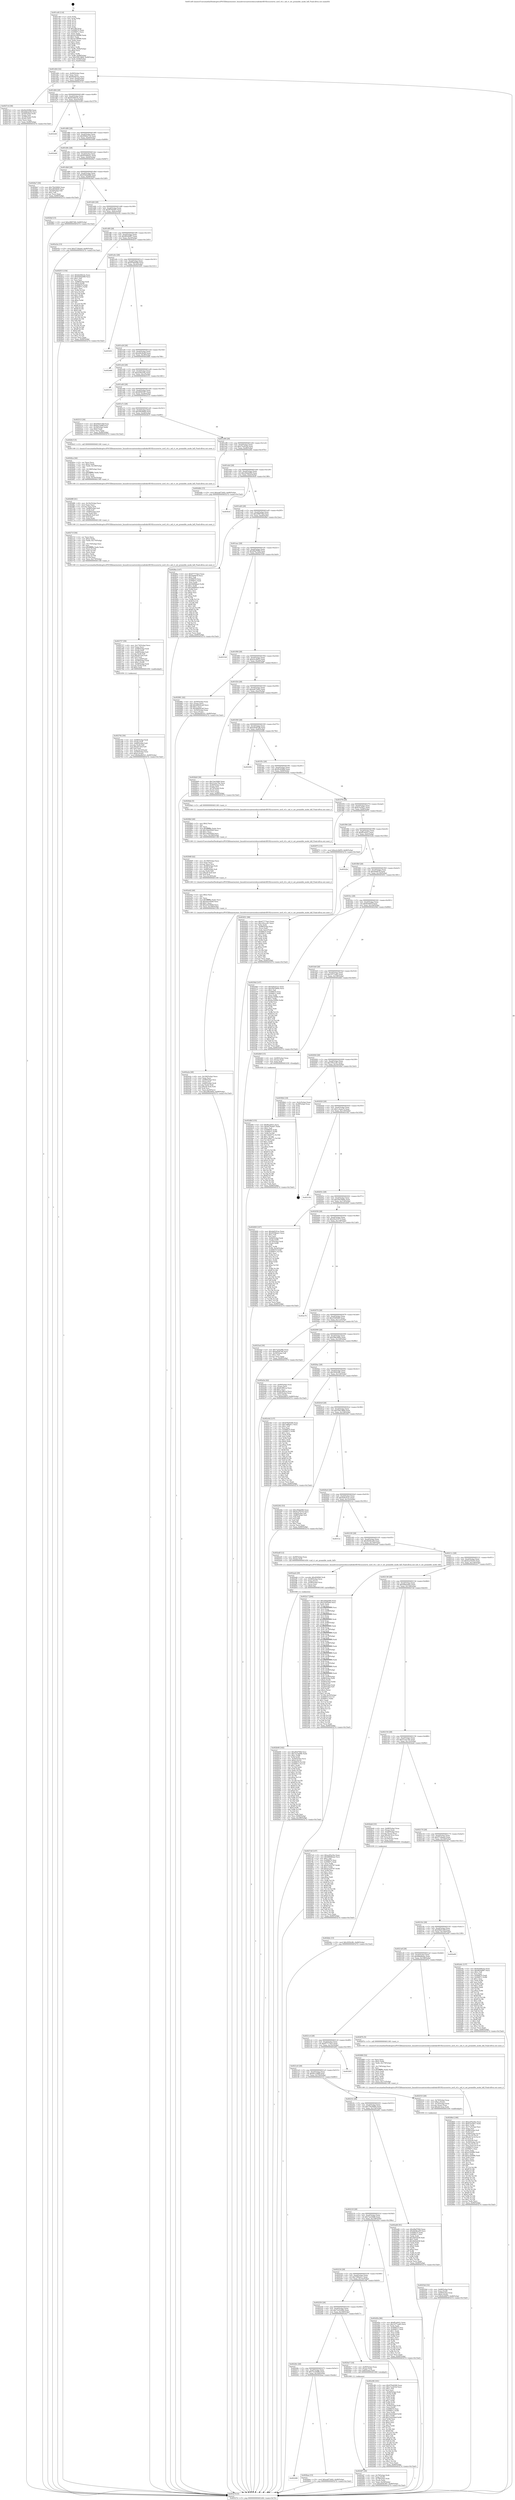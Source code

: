 digraph "0x401cd0" {
  label = "0x401cd0 (/mnt/c/Users/mathe/Desktop/tcc/POCII/binaries/extr_linuxdriversnetwirelessrealtekrtl8192cucorertw_ioctl_rtl.c_oid_rt_set_preamble_mode_hdl_Final-ollvm.out::main(0))"
  labelloc = "t"
  node[shape=record]

  Entry [label="",width=0.3,height=0.3,shape=circle,fillcolor=black,style=filled]
  "0x401d44" [label="{
     0x401d44 [32]\l
     | [instrs]\l
     &nbsp;&nbsp;0x401d44 \<+6\>: mov -0x90(%rbp),%eax\l
     &nbsp;&nbsp;0x401d4a \<+2\>: mov %eax,%ecx\l
     &nbsp;&nbsp;0x401d4c \<+6\>: sub $0x8ae8e521,%ecx\l
     &nbsp;&nbsp;0x401d52 \<+6\>: mov %eax,-0xa4(%rbp)\l
     &nbsp;&nbsp;0x401d58 \<+6\>: mov %ecx,-0xa8(%rbp)\l
     &nbsp;&nbsp;0x401d5e \<+6\>: je 00000000004027c4 \<main+0xaf4\>\l
  }"]
  "0x4027c4" [label="{
     0x4027c4 [36]\l
     | [instrs]\l
     &nbsp;&nbsp;0x4027c4 \<+5\>: mov $0xf4c8288d,%eax\l
     &nbsp;&nbsp;0x4027c9 \<+5\>: mov $0x4dbeae62,%ecx\l
     &nbsp;&nbsp;0x4027ce \<+4\>: mov -0x50(%rbp),%rdx\l
     &nbsp;&nbsp;0x4027d2 \<+2\>: mov (%rdx),%esi\l
     &nbsp;&nbsp;0x4027d4 \<+4\>: mov -0x58(%rbp),%rdx\l
     &nbsp;&nbsp;0x4027d8 \<+2\>: cmp (%rdx),%esi\l
     &nbsp;&nbsp;0x4027da \<+3\>: cmovl %ecx,%eax\l
     &nbsp;&nbsp;0x4027dd \<+6\>: mov %eax,-0x90(%rbp)\l
     &nbsp;&nbsp;0x4027e3 \<+5\>: jmp 000000000040327d \<main+0x15ad\>\l
  }"]
  "0x401d64" [label="{
     0x401d64 [28]\l
     | [instrs]\l
     &nbsp;&nbsp;0x401d64 \<+5\>: jmp 0000000000401d69 \<main+0x99\>\l
     &nbsp;&nbsp;0x401d69 \<+6\>: mov -0xa4(%rbp),%eax\l
     &nbsp;&nbsp;0x401d6f \<+5\>: sub $0x8c646e3e,%eax\l
     &nbsp;&nbsp;0x401d74 \<+6\>: mov %eax,-0xac(%rbp)\l
     &nbsp;&nbsp;0x401d7a \<+6\>: je 0000000000403249 \<main+0x1579\>\l
  }"]
  Exit [label="",width=0.3,height=0.3,shape=circle,fillcolor=black,style=filled,peripheries=2]
  "0x403249" [label="{
     0x403249\l
  }", style=dashed]
  "0x401d80" [label="{
     0x401d80 [28]\l
     | [instrs]\l
     &nbsp;&nbsp;0x401d80 \<+5\>: jmp 0000000000401d85 \<main+0xb5\>\l
     &nbsp;&nbsp;0x401d85 \<+6\>: mov -0xa4(%rbp),%eax\l
     &nbsp;&nbsp;0x401d8b \<+5\>: sub $0x9084e7c8,%eax\l
     &nbsp;&nbsp;0x401d90 \<+6\>: mov %eax,-0xb0(%rbp)\l
     &nbsp;&nbsp;0x401d96 \<+6\>: je 00000000004024d8 \<main+0x808\>\l
  }"]
  "0x402dbf" [label="{
     0x402dbf [155]\l
     | [instrs]\l
     &nbsp;&nbsp;0x402dbf \<+5\>: mov $0xff1e0431,%ecx\l
     &nbsp;&nbsp;0x402dc4 \<+5\>: mov $0x9578c6d7,%edx\l
     &nbsp;&nbsp;0x402dc9 \<+3\>: mov $0x1,%sil\l
     &nbsp;&nbsp;0x402dcc \<+8\>: mov 0x406074,%r8d\l
     &nbsp;&nbsp;0x402dd4 \<+8\>: mov 0x40607c,%r9d\l
     &nbsp;&nbsp;0x402ddc \<+3\>: mov %r8d,%r10d\l
     &nbsp;&nbsp;0x402ddf \<+7\>: sub $0x7e8a077c,%r10d\l
     &nbsp;&nbsp;0x402de6 \<+4\>: sub $0x1,%r10d\l
     &nbsp;&nbsp;0x402dea \<+7\>: add $0x7e8a077c,%r10d\l
     &nbsp;&nbsp;0x402df1 \<+4\>: imul %r10d,%r8d\l
     &nbsp;&nbsp;0x402df5 \<+4\>: and $0x1,%r8d\l
     &nbsp;&nbsp;0x402df9 \<+4\>: cmp $0x0,%r8d\l
     &nbsp;&nbsp;0x402dfd \<+4\>: sete %r11b\l
     &nbsp;&nbsp;0x402e01 \<+4\>: cmp $0xa,%r9d\l
     &nbsp;&nbsp;0x402e05 \<+3\>: setl %bl\l
     &nbsp;&nbsp;0x402e08 \<+3\>: mov %r11b,%r14b\l
     &nbsp;&nbsp;0x402e0b \<+4\>: xor $0xff,%r14b\l
     &nbsp;&nbsp;0x402e0f \<+3\>: mov %bl,%r15b\l
     &nbsp;&nbsp;0x402e12 \<+4\>: xor $0xff,%r15b\l
     &nbsp;&nbsp;0x402e16 \<+4\>: xor $0x0,%sil\l
     &nbsp;&nbsp;0x402e1a \<+3\>: mov %r14b,%r12b\l
     &nbsp;&nbsp;0x402e1d \<+4\>: and $0x0,%r12b\l
     &nbsp;&nbsp;0x402e21 \<+3\>: and %sil,%r11b\l
     &nbsp;&nbsp;0x402e24 \<+3\>: mov %r15b,%r13b\l
     &nbsp;&nbsp;0x402e27 \<+4\>: and $0x0,%r13b\l
     &nbsp;&nbsp;0x402e2b \<+3\>: and %sil,%bl\l
     &nbsp;&nbsp;0x402e2e \<+3\>: or %r11b,%r12b\l
     &nbsp;&nbsp;0x402e31 \<+3\>: or %bl,%r13b\l
     &nbsp;&nbsp;0x402e34 \<+3\>: xor %r13b,%r12b\l
     &nbsp;&nbsp;0x402e37 \<+3\>: or %r15b,%r14b\l
     &nbsp;&nbsp;0x402e3a \<+4\>: xor $0xff,%r14b\l
     &nbsp;&nbsp;0x402e3e \<+4\>: or $0x0,%sil\l
     &nbsp;&nbsp;0x402e42 \<+3\>: and %sil,%r14b\l
     &nbsp;&nbsp;0x402e45 \<+3\>: or %r14b,%r12b\l
     &nbsp;&nbsp;0x402e48 \<+4\>: test $0x1,%r12b\l
     &nbsp;&nbsp;0x402e4c \<+3\>: cmovne %edx,%ecx\l
     &nbsp;&nbsp;0x402e4f \<+6\>: mov %ecx,-0x90(%rbp)\l
     &nbsp;&nbsp;0x402e55 \<+5\>: jmp 000000000040327d \<main+0x15ad\>\l
  }"]
  "0x4024d8" [label="{
     0x4024d8\l
  }", style=dashed]
  "0x401d9c" [label="{
     0x401d9c [28]\l
     | [instrs]\l
     &nbsp;&nbsp;0x401d9c \<+5\>: jmp 0000000000401da1 \<main+0xd1\>\l
     &nbsp;&nbsp;0x401da1 \<+6\>: mov -0xa4(%rbp),%eax\l
     &nbsp;&nbsp;0x401da7 \<+5\>: sub $0x9356bee1,%eax\l
     &nbsp;&nbsp;0x401dac \<+6\>: mov %eax,-0xb4(%rbp)\l
     &nbsp;&nbsp;0x401db2 \<+6\>: je 00000000004026a7 \<main+0x9d7\>\l
  }"]
  "0x402bfe" [label="{
     0x402bfe [15]\l
     | [instrs]\l
     &nbsp;&nbsp;0x402bfe \<+10\>: movl $0x3050c9fc,-0x90(%rbp)\l
     &nbsp;&nbsp;0x402c08 \<+5\>: jmp 000000000040327d \<main+0x15ad\>\l
  }"]
  "0x4026a7" [label="{
     0x4026a7 [30]\l
     | [instrs]\l
     &nbsp;&nbsp;0x4026a7 \<+5\>: mov $0x75b30900,%eax\l
     &nbsp;&nbsp;0x4026ac \<+5\>: mov $0xc6f348d9,%ecx\l
     &nbsp;&nbsp;0x4026b1 \<+3\>: mov -0x2d(%rbp),%dl\l
     &nbsp;&nbsp;0x4026b4 \<+3\>: test $0x1,%dl\l
     &nbsp;&nbsp;0x4026b7 \<+3\>: cmovne %ecx,%eax\l
     &nbsp;&nbsp;0x4026ba \<+6\>: mov %eax,-0x90(%rbp)\l
     &nbsp;&nbsp;0x4026c0 \<+5\>: jmp 000000000040327d \<main+0x15ad\>\l
  }"]
  "0x401db8" [label="{
     0x401db8 [28]\l
     | [instrs]\l
     &nbsp;&nbsp;0x401db8 \<+5\>: jmp 0000000000401dbd \<main+0xed\>\l
     &nbsp;&nbsp;0x401dbd \<+6\>: mov -0xa4(%rbp),%eax\l
     &nbsp;&nbsp;0x401dc3 \<+5\>: sub $0x93b0a068,%eax\l
     &nbsp;&nbsp;0x401dc8 \<+6\>: mov %eax,-0xb8(%rbp)\l
     &nbsp;&nbsp;0x401dce \<+6\>: je 0000000000402faf \<main+0x12df\>\l
  }"]
  "0x402288" [label="{
     0x402288\l
  }", style=dashed]
  "0x402faf" [label="{
     0x402faf [15]\l
     | [instrs]\l
     &nbsp;&nbsp;0x402faf \<+10\>: movl $0xc88874fd,-0x90(%rbp)\l
     &nbsp;&nbsp;0x402fb9 \<+5\>: jmp 000000000040327d \<main+0x15ad\>\l
  }"]
  "0x401dd4" [label="{
     0x401dd4 [28]\l
     | [instrs]\l
     &nbsp;&nbsp;0x401dd4 \<+5\>: jmp 0000000000401dd9 \<main+0x109\>\l
     &nbsp;&nbsp;0x401dd9 \<+6\>: mov -0xa4(%rbp),%eax\l
     &nbsp;&nbsp;0x401ddf \<+5\>: sub $0x9578c6d7,%eax\l
     &nbsp;&nbsp;0x401de4 \<+6\>: mov %eax,-0xbc(%rbp)\l
     &nbsp;&nbsp;0x401dea \<+6\>: je 0000000000402e5a \<main+0x118a\>\l
  }"]
  "0x402baa" [label="{
     0x402baa [15]\l
     | [instrs]\l
     &nbsp;&nbsp;0x402baa \<+10\>: movl $0xea873d42,-0x90(%rbp)\l
     &nbsp;&nbsp;0x402bb4 \<+5\>: jmp 000000000040327d \<main+0x15ad\>\l
  }"]
  "0x402e5a" [label="{
     0x402e5a [15]\l
     | [instrs]\l
     &nbsp;&nbsp;0x402e5a \<+10\>: movl $0x5718aae0,-0x90(%rbp)\l
     &nbsp;&nbsp;0x402e64 \<+5\>: jmp 000000000040327d \<main+0x15ad\>\l
  }"]
  "0x401df0" [label="{
     0x401df0 [28]\l
     | [instrs]\l
     &nbsp;&nbsp;0x401df0 \<+5\>: jmp 0000000000401df5 \<main+0x125\>\l
     &nbsp;&nbsp;0x401df5 \<+6\>: mov -0xa4(%rbp),%eax\l
     &nbsp;&nbsp;0x401dfb \<+5\>: sub $0x96544f67,%eax\l
     &nbsp;&nbsp;0x401e00 \<+6\>: mov %eax,-0xc0(%rbp)\l
     &nbsp;&nbsp;0x401e06 \<+6\>: je 0000000000402f15 \<main+0x1245\>\l
  }"]
  "0x402b08" [label="{
     0x402b08 [162]\l
     | [instrs]\l
     &nbsp;&nbsp;0x402b08 \<+5\>: mov $0xd9af769d,%esi\l
     &nbsp;&nbsp;0x402b0d \<+5\>: mov $0x7ec24d9b,%edx\l
     &nbsp;&nbsp;0x402b12 \<+3\>: mov $0x1,%r8b\l
     &nbsp;&nbsp;0x402b15 \<+3\>: xor %r9d,%r9d\l
     &nbsp;&nbsp;0x402b18 \<+4\>: mov -0x40(%rbp),%rcx\l
     &nbsp;&nbsp;0x402b1c \<+6\>: movl $0x0,(%rcx)\l
     &nbsp;&nbsp;0x402b22 \<+8\>: mov 0x406074,%r10d\l
     &nbsp;&nbsp;0x402b2a \<+8\>: mov 0x40607c,%r11d\l
     &nbsp;&nbsp;0x402b32 \<+4\>: sub $0x1,%r9d\l
     &nbsp;&nbsp;0x402b36 \<+3\>: mov %r10d,%ebx\l
     &nbsp;&nbsp;0x402b39 \<+3\>: add %r9d,%ebx\l
     &nbsp;&nbsp;0x402b3c \<+4\>: imul %ebx,%r10d\l
     &nbsp;&nbsp;0x402b40 \<+4\>: and $0x1,%r10d\l
     &nbsp;&nbsp;0x402b44 \<+4\>: cmp $0x0,%r10d\l
     &nbsp;&nbsp;0x402b48 \<+4\>: sete %r14b\l
     &nbsp;&nbsp;0x402b4c \<+4\>: cmp $0xa,%r11d\l
     &nbsp;&nbsp;0x402b50 \<+4\>: setl %r15b\l
     &nbsp;&nbsp;0x402b54 \<+3\>: mov %r14b,%r12b\l
     &nbsp;&nbsp;0x402b57 \<+4\>: xor $0xff,%r12b\l
     &nbsp;&nbsp;0x402b5b \<+3\>: mov %r15b,%r13b\l
     &nbsp;&nbsp;0x402b5e \<+4\>: xor $0xff,%r13b\l
     &nbsp;&nbsp;0x402b62 \<+4\>: xor $0x0,%r8b\l
     &nbsp;&nbsp;0x402b66 \<+3\>: mov %r12b,%cl\l
     &nbsp;&nbsp;0x402b69 \<+3\>: and $0x0,%cl\l
     &nbsp;&nbsp;0x402b6c \<+3\>: and %r8b,%r14b\l
     &nbsp;&nbsp;0x402b6f \<+3\>: mov %r13b,%dil\l
     &nbsp;&nbsp;0x402b72 \<+4\>: and $0x0,%dil\l
     &nbsp;&nbsp;0x402b76 \<+3\>: and %r8b,%r15b\l
     &nbsp;&nbsp;0x402b79 \<+3\>: or %r14b,%cl\l
     &nbsp;&nbsp;0x402b7c \<+3\>: or %r15b,%dil\l
     &nbsp;&nbsp;0x402b7f \<+3\>: xor %dil,%cl\l
     &nbsp;&nbsp;0x402b82 \<+3\>: or %r13b,%r12b\l
     &nbsp;&nbsp;0x402b85 \<+4\>: xor $0xff,%r12b\l
     &nbsp;&nbsp;0x402b89 \<+4\>: or $0x0,%r8b\l
     &nbsp;&nbsp;0x402b8d \<+3\>: and %r8b,%r12b\l
     &nbsp;&nbsp;0x402b90 \<+3\>: or %r12b,%cl\l
     &nbsp;&nbsp;0x402b93 \<+3\>: test $0x1,%cl\l
     &nbsp;&nbsp;0x402b96 \<+3\>: cmovne %edx,%esi\l
     &nbsp;&nbsp;0x402b99 \<+6\>: mov %esi,-0x90(%rbp)\l
     &nbsp;&nbsp;0x402b9f \<+6\>: mov %eax,-0x188(%rbp)\l
     &nbsp;&nbsp;0x402ba5 \<+5\>: jmp 000000000040327d \<main+0x15ad\>\l
  }"]
  "0x402f15" [label="{
     0x402f15 [154]\l
     | [instrs]\l
     &nbsp;&nbsp;0x402f15 \<+5\>: mov $0x8c646e3e,%eax\l
     &nbsp;&nbsp;0x402f1a \<+5\>: mov $0x93b0a068,%ecx\l
     &nbsp;&nbsp;0x402f1f \<+2\>: mov $0x1,%dl\l
     &nbsp;&nbsp;0x402f21 \<+2\>: xor %esi,%esi\l
     &nbsp;&nbsp;0x402f23 \<+7\>: mov -0x88(%rbp),%rdi\l
     &nbsp;&nbsp;0x402f2a \<+6\>: movl $0x0,(%rdi)\l
     &nbsp;&nbsp;0x402f30 \<+8\>: mov 0x406074,%r8d\l
     &nbsp;&nbsp;0x402f38 \<+8\>: mov 0x40607c,%r9d\l
     &nbsp;&nbsp;0x402f40 \<+3\>: sub $0x1,%esi\l
     &nbsp;&nbsp;0x402f43 \<+3\>: mov %r8d,%r10d\l
     &nbsp;&nbsp;0x402f46 \<+3\>: add %esi,%r10d\l
     &nbsp;&nbsp;0x402f49 \<+4\>: imul %r10d,%r8d\l
     &nbsp;&nbsp;0x402f4d \<+4\>: and $0x1,%r8d\l
     &nbsp;&nbsp;0x402f51 \<+4\>: cmp $0x0,%r8d\l
     &nbsp;&nbsp;0x402f55 \<+4\>: sete %r11b\l
     &nbsp;&nbsp;0x402f59 \<+4\>: cmp $0xa,%r9d\l
     &nbsp;&nbsp;0x402f5d \<+3\>: setl %bl\l
     &nbsp;&nbsp;0x402f60 \<+3\>: mov %r11b,%r14b\l
     &nbsp;&nbsp;0x402f63 \<+4\>: xor $0xff,%r14b\l
     &nbsp;&nbsp;0x402f67 \<+3\>: mov %bl,%r15b\l
     &nbsp;&nbsp;0x402f6a \<+4\>: xor $0xff,%r15b\l
     &nbsp;&nbsp;0x402f6e \<+3\>: xor $0x0,%dl\l
     &nbsp;&nbsp;0x402f71 \<+3\>: mov %r14b,%r12b\l
     &nbsp;&nbsp;0x402f74 \<+4\>: and $0x0,%r12b\l
     &nbsp;&nbsp;0x402f78 \<+3\>: and %dl,%r11b\l
     &nbsp;&nbsp;0x402f7b \<+3\>: mov %r15b,%r13b\l
     &nbsp;&nbsp;0x402f7e \<+4\>: and $0x0,%r13b\l
     &nbsp;&nbsp;0x402f82 \<+2\>: and %dl,%bl\l
     &nbsp;&nbsp;0x402f84 \<+3\>: or %r11b,%r12b\l
     &nbsp;&nbsp;0x402f87 \<+3\>: or %bl,%r13b\l
     &nbsp;&nbsp;0x402f8a \<+3\>: xor %r13b,%r12b\l
     &nbsp;&nbsp;0x402f8d \<+3\>: or %r15b,%r14b\l
     &nbsp;&nbsp;0x402f90 \<+4\>: xor $0xff,%r14b\l
     &nbsp;&nbsp;0x402f94 \<+3\>: or $0x0,%dl\l
     &nbsp;&nbsp;0x402f97 \<+3\>: and %dl,%r14b\l
     &nbsp;&nbsp;0x402f9a \<+3\>: or %r14b,%r12b\l
     &nbsp;&nbsp;0x402f9d \<+4\>: test $0x1,%r12b\l
     &nbsp;&nbsp;0x402fa1 \<+3\>: cmovne %ecx,%eax\l
     &nbsp;&nbsp;0x402fa4 \<+6\>: mov %eax,-0x90(%rbp)\l
     &nbsp;&nbsp;0x402faa \<+5\>: jmp 000000000040327d \<main+0x15ad\>\l
  }"]
  "0x401e0c" [label="{
     0x401e0c [28]\l
     | [instrs]\l
     &nbsp;&nbsp;0x401e0c \<+5\>: jmp 0000000000401e11 \<main+0x141\>\l
     &nbsp;&nbsp;0x401e11 \<+6\>: mov -0xa4(%rbp),%eax\l
     &nbsp;&nbsp;0x401e17 \<+5\>: sub $0x979e6306,%eax\l
     &nbsp;&nbsp;0x401e1c \<+6\>: mov %eax,-0xc4(%rbp)\l
     &nbsp;&nbsp;0x401e22 \<+6\>: je 0000000000403201 \<main+0x1531\>\l
  }"]
  "0x402aeb" [label="{
     0x402aeb [29]\l
     | [instrs]\l
     &nbsp;&nbsp;0x402aeb \<+10\>: movabs $0x4040b6,%rdi\l
     &nbsp;&nbsp;0x402af5 \<+4\>: mov -0x48(%rbp),%rcx\l
     &nbsp;&nbsp;0x402af9 \<+2\>: mov %eax,(%rcx)\l
     &nbsp;&nbsp;0x402afb \<+4\>: mov -0x48(%rbp),%rcx\l
     &nbsp;&nbsp;0x402aff \<+2\>: mov (%rcx),%esi\l
     &nbsp;&nbsp;0x402b01 \<+2\>: mov $0x0,%al\l
     &nbsp;&nbsp;0x402b03 \<+5\>: call 0000000000401040 \<printf@plt\>\l
     | [calls]\l
     &nbsp;&nbsp;0x401040 \{1\} (unknown)\l
  }"]
  "0x403201" [label="{
     0x403201\l
  }", style=dashed]
  "0x401e28" [label="{
     0x401e28 [28]\l
     | [instrs]\l
     &nbsp;&nbsp;0x401e28 \<+5\>: jmp 0000000000401e2d \<main+0x15d\>\l
     &nbsp;&nbsp;0x401e2d \<+6\>: mov -0xa4(%rbp),%eax\l
     &nbsp;&nbsp;0x401e33 \<+5\>: sub $0xa0b3bd2f,%eax\l
     &nbsp;&nbsp;0x401e38 \<+6\>: mov %eax,-0xc8(%rbp)\l
     &nbsp;&nbsp;0x401e3e \<+6\>: je 0000000000402466 \<main+0x796\>\l
  }"]
  "0x402a2a" [label="{
     0x402a2a [48]\l
     | [instrs]\l
     &nbsp;&nbsp;0x402a2a \<+6\>: mov -0x184(%rbp),%ecx\l
     &nbsp;&nbsp;0x402a30 \<+3\>: imul %eax,%ecx\l
     &nbsp;&nbsp;0x402a33 \<+4\>: mov -0x68(%rbp),%rsi\l
     &nbsp;&nbsp;0x402a37 \<+3\>: mov (%rsi),%rsi\l
     &nbsp;&nbsp;0x402a3a \<+4\>: mov -0x60(%rbp),%rdi\l
     &nbsp;&nbsp;0x402a3e \<+3\>: movslq (%rdi),%rdi\l
     &nbsp;&nbsp;0x402a41 \<+4\>: imul $0x28,%rdi,%rdi\l
     &nbsp;&nbsp;0x402a45 \<+3\>: add %rdi,%rsi\l
     &nbsp;&nbsp;0x402a48 \<+3\>: mov %ecx,0x20(%rsi)\l
     &nbsp;&nbsp;0x402a4b \<+10\>: movl $0x296c9d0a,-0x90(%rbp)\l
     &nbsp;&nbsp;0x402a55 \<+5\>: jmp 000000000040327d \<main+0x15ad\>\l
  }"]
  "0x402466" [label="{
     0x402466\l
  }", style=dashed]
  "0x401e44" [label="{
     0x401e44 [28]\l
     | [instrs]\l
     &nbsp;&nbsp;0x401e44 \<+5\>: jmp 0000000000401e49 \<main+0x179\>\l
     &nbsp;&nbsp;0x401e49 \<+6\>: mov -0xa4(%rbp),%eax\l
     &nbsp;&nbsp;0x401e4f \<+5\>: sub $0xac85a34a,%eax\l
     &nbsp;&nbsp;0x401e54 \<+6\>: mov %eax,-0xcc(%rbp)\l
     &nbsp;&nbsp;0x401e5a \<+6\>: je 0000000000403151 \<main+0x1481\>\l
  }"]
  "0x402a02" [label="{
     0x402a02 [40]\l
     | [instrs]\l
     &nbsp;&nbsp;0x402a02 \<+5\>: mov $0x2,%ecx\l
     &nbsp;&nbsp;0x402a07 \<+1\>: cltd\l
     &nbsp;&nbsp;0x402a08 \<+2\>: idiv %ecx\l
     &nbsp;&nbsp;0x402a0a \<+6\>: imul $0xfffffffe,%edx,%ecx\l
     &nbsp;&nbsp;0x402a10 \<+6\>: sub $0xa43c92b8,%ecx\l
     &nbsp;&nbsp;0x402a16 \<+3\>: add $0x1,%ecx\l
     &nbsp;&nbsp;0x402a19 \<+6\>: add $0xa43c92b8,%ecx\l
     &nbsp;&nbsp;0x402a1f \<+6\>: mov %ecx,-0x184(%rbp)\l
     &nbsp;&nbsp;0x402a25 \<+5\>: call 0000000000401160 \<next_i\>\l
     | [calls]\l
     &nbsp;&nbsp;0x401160 \{1\} (/mnt/c/Users/mathe/Desktop/tcc/POCII/binaries/extr_linuxdriversnetwirelessrealtekrtl8192cucorertw_ioctl_rtl.c_oid_rt_set_preamble_mode_hdl_Final-ollvm.out::next_i)\l
  }"]
  "0x403151" [label="{
     0x403151\l
  }", style=dashed]
  "0x401e60" [label="{
     0x401e60 [28]\l
     | [instrs]\l
     &nbsp;&nbsp;0x401e60 \<+5\>: jmp 0000000000401e65 \<main+0x195\>\l
     &nbsp;&nbsp;0x401e65 \<+6\>: mov -0xa4(%rbp),%eax\l
     &nbsp;&nbsp;0x401e6b \<+5\>: sub $0xb8581f67,%eax\l
     &nbsp;&nbsp;0x401e70 \<+6\>: mov %eax,-0xd0(%rbp)\l
     &nbsp;&nbsp;0x401e76 \<+6\>: je 0000000000402515 \<main+0x845\>\l
  }"]
  "0x4029d8" [label="{
     0x4029d8 [42]\l
     | [instrs]\l
     &nbsp;&nbsp;0x4029d8 \<+6\>: mov -0x180(%rbp),%ecx\l
     &nbsp;&nbsp;0x4029de \<+3\>: imul %eax,%ecx\l
     &nbsp;&nbsp;0x4029e1 \<+3\>: movslq %ecx,%rsi\l
     &nbsp;&nbsp;0x4029e4 \<+4\>: mov -0x68(%rbp),%rdi\l
     &nbsp;&nbsp;0x4029e8 \<+3\>: mov (%rdi),%rdi\l
     &nbsp;&nbsp;0x4029eb \<+4\>: mov -0x60(%rbp),%r8\l
     &nbsp;&nbsp;0x4029ef \<+3\>: movslq (%r8),%r8\l
     &nbsp;&nbsp;0x4029f2 \<+4\>: imul $0x28,%r8,%r8\l
     &nbsp;&nbsp;0x4029f6 \<+3\>: add %r8,%rdi\l
     &nbsp;&nbsp;0x4029f9 \<+4\>: mov %rsi,0x18(%rdi)\l
     &nbsp;&nbsp;0x4029fd \<+5\>: call 0000000000401160 \<next_i\>\l
     | [calls]\l
     &nbsp;&nbsp;0x401160 \{1\} (/mnt/c/Users/mathe/Desktop/tcc/POCII/binaries/extr_linuxdriversnetwirelessrealtekrtl8192cucorertw_ioctl_rtl.c_oid_rt_set_preamble_mode_hdl_Final-ollvm.out::next_i)\l
  }"]
  "0x402515" [label="{
     0x402515 [30]\l
     | [instrs]\l
     &nbsp;&nbsp;0x402515 \<+5\>: mov $0x64b0140f,%eax\l
     &nbsp;&nbsp;0x40251a \<+5\>: mov $0x6e12dbff,%ecx\l
     &nbsp;&nbsp;0x40251f \<+3\>: mov -0x34(%rbp),%edx\l
     &nbsp;&nbsp;0x402522 \<+3\>: cmp $0x0,%edx\l
     &nbsp;&nbsp;0x402525 \<+3\>: cmove %ecx,%eax\l
     &nbsp;&nbsp;0x402528 \<+6\>: mov %eax,-0x90(%rbp)\l
     &nbsp;&nbsp;0x40252e \<+5\>: jmp 000000000040327d \<main+0x15ad\>\l
  }"]
  "0x401e7c" [label="{
     0x401e7c [28]\l
     | [instrs]\l
     &nbsp;&nbsp;0x401e7c \<+5\>: jmp 0000000000401e81 \<main+0x1b1\>\l
     &nbsp;&nbsp;0x401e81 \<+6\>: mov -0xa4(%rbp),%eax\l
     &nbsp;&nbsp;0x401e87 \<+5\>: sub $0xc6f348d9,%eax\l
     &nbsp;&nbsp;0x401e8c \<+6\>: mov %eax,-0xd4(%rbp)\l
     &nbsp;&nbsp;0x401e92 \<+6\>: je 00000000004026c5 \<main+0x9f5\>\l
  }"]
  "0x4029b0" [label="{
     0x4029b0 [40]\l
     | [instrs]\l
     &nbsp;&nbsp;0x4029b0 \<+5\>: mov $0x2,%ecx\l
     &nbsp;&nbsp;0x4029b5 \<+1\>: cltd\l
     &nbsp;&nbsp;0x4029b6 \<+2\>: idiv %ecx\l
     &nbsp;&nbsp;0x4029b8 \<+6\>: imul $0xfffffffe,%edx,%ecx\l
     &nbsp;&nbsp;0x4029be \<+6\>: sub $0x19eb5836,%ecx\l
     &nbsp;&nbsp;0x4029c4 \<+3\>: add $0x1,%ecx\l
     &nbsp;&nbsp;0x4029c7 \<+6\>: add $0x19eb5836,%ecx\l
     &nbsp;&nbsp;0x4029cd \<+6\>: mov %ecx,-0x180(%rbp)\l
     &nbsp;&nbsp;0x4029d3 \<+5\>: call 0000000000401160 \<next_i\>\l
     | [calls]\l
     &nbsp;&nbsp;0x401160 \{1\} (/mnt/c/Users/mathe/Desktop/tcc/POCII/binaries/extr_linuxdriversnetwirelessrealtekrtl8192cucorertw_ioctl_rtl.c_oid_rt_set_preamble_mode_hdl_Final-ollvm.out::next_i)\l
  }"]
  "0x4026c5" [label="{
     0x4026c5 [5]\l
     | [instrs]\l
     &nbsp;&nbsp;0x4026c5 \<+5\>: call 0000000000401160 \<next_i\>\l
     | [calls]\l
     &nbsp;&nbsp;0x401160 \{1\} (/mnt/c/Users/mathe/Desktop/tcc/POCII/binaries/extr_linuxdriversnetwirelessrealtekrtl8192cucorertw_ioctl_rtl.c_oid_rt_set_preamble_mode_hdl_Final-ollvm.out::next_i)\l
  }"]
  "0x401e98" [label="{
     0x401e98 [28]\l
     | [instrs]\l
     &nbsp;&nbsp;0x401e98 \<+5\>: jmp 0000000000401e9d \<main+0x1cd\>\l
     &nbsp;&nbsp;0x401e9d \<+6\>: mov -0xa4(%rbp),%eax\l
     &nbsp;&nbsp;0x401ea3 \<+5\>: sub $0xc7ac633d,%eax\l
     &nbsp;&nbsp;0x401ea8 \<+6\>: mov %eax,-0xd8(%rbp)\l
     &nbsp;&nbsp;0x401eae \<+6\>: je 0000000000402d4b \<main+0x107b\>\l
  }"]
  "0x4028b4" [label="{
     0x4028b4 [190]\l
     | [instrs]\l
     &nbsp;&nbsp;0x4028b4 \<+5\>: mov $0xac85a34a,%ecx\l
     &nbsp;&nbsp;0x4028b9 \<+5\>: mov $0xfc3e3931,%edx\l
     &nbsp;&nbsp;0x4028be \<+3\>: mov $0x1,%r8b\l
     &nbsp;&nbsp;0x4028c1 \<+6\>: mov -0x17c(%rbp),%esi\l
     &nbsp;&nbsp;0x4028c7 \<+3\>: imul %eax,%esi\l
     &nbsp;&nbsp;0x4028ca \<+4\>: mov -0x68(%rbp),%r9\l
     &nbsp;&nbsp;0x4028ce \<+3\>: mov (%r9),%r9\l
     &nbsp;&nbsp;0x4028d1 \<+4\>: mov -0x60(%rbp),%r10\l
     &nbsp;&nbsp;0x4028d5 \<+3\>: movslq (%r10),%r10\l
     &nbsp;&nbsp;0x4028d8 \<+4\>: imul $0x28,%r10,%r10\l
     &nbsp;&nbsp;0x4028dc \<+3\>: add %r10,%r9\l
     &nbsp;&nbsp;0x4028df \<+4\>: mov 0x10(%r9),%r9\l
     &nbsp;&nbsp;0x4028e3 \<+4\>: mov -0x50(%rbp),%r10\l
     &nbsp;&nbsp;0x4028e7 \<+3\>: movslq (%r10),%r10\l
     &nbsp;&nbsp;0x4028ea \<+4\>: mov %esi,(%r9,%r10,4)\l
     &nbsp;&nbsp;0x4028ee \<+7\>: mov 0x406074,%eax\l
     &nbsp;&nbsp;0x4028f5 \<+7\>: mov 0x40607c,%esi\l
     &nbsp;&nbsp;0x4028fc \<+2\>: mov %eax,%edi\l
     &nbsp;&nbsp;0x4028fe \<+6\>: sub $0xec50d9fb,%edi\l
     &nbsp;&nbsp;0x402904 \<+3\>: sub $0x1,%edi\l
     &nbsp;&nbsp;0x402907 \<+6\>: add $0xec50d9fb,%edi\l
     &nbsp;&nbsp;0x40290d \<+3\>: imul %edi,%eax\l
     &nbsp;&nbsp;0x402910 \<+3\>: and $0x1,%eax\l
     &nbsp;&nbsp;0x402913 \<+3\>: cmp $0x0,%eax\l
     &nbsp;&nbsp;0x402916 \<+4\>: sete %r11b\l
     &nbsp;&nbsp;0x40291a \<+3\>: cmp $0xa,%esi\l
     &nbsp;&nbsp;0x40291d \<+3\>: setl %bl\l
     &nbsp;&nbsp;0x402920 \<+3\>: mov %r11b,%r14b\l
     &nbsp;&nbsp;0x402923 \<+4\>: xor $0xff,%r14b\l
     &nbsp;&nbsp;0x402927 \<+3\>: mov %bl,%r15b\l
     &nbsp;&nbsp;0x40292a \<+4\>: xor $0xff,%r15b\l
     &nbsp;&nbsp;0x40292e \<+4\>: xor $0x0,%r8b\l
     &nbsp;&nbsp;0x402932 \<+3\>: mov %r14b,%r12b\l
     &nbsp;&nbsp;0x402935 \<+4\>: and $0x0,%r12b\l
     &nbsp;&nbsp;0x402939 \<+3\>: and %r8b,%r11b\l
     &nbsp;&nbsp;0x40293c \<+3\>: mov %r15b,%r13b\l
     &nbsp;&nbsp;0x40293f \<+4\>: and $0x0,%r13b\l
     &nbsp;&nbsp;0x402943 \<+3\>: and %r8b,%bl\l
     &nbsp;&nbsp;0x402946 \<+3\>: or %r11b,%r12b\l
     &nbsp;&nbsp;0x402949 \<+3\>: or %bl,%r13b\l
     &nbsp;&nbsp;0x40294c \<+3\>: xor %r13b,%r12b\l
     &nbsp;&nbsp;0x40294f \<+3\>: or %r15b,%r14b\l
     &nbsp;&nbsp;0x402952 \<+4\>: xor $0xff,%r14b\l
     &nbsp;&nbsp;0x402956 \<+4\>: or $0x0,%r8b\l
     &nbsp;&nbsp;0x40295a \<+3\>: and %r8b,%r14b\l
     &nbsp;&nbsp;0x40295d \<+3\>: or %r14b,%r12b\l
     &nbsp;&nbsp;0x402960 \<+4\>: test $0x1,%r12b\l
     &nbsp;&nbsp;0x402964 \<+3\>: cmovne %edx,%ecx\l
     &nbsp;&nbsp;0x402967 \<+6\>: mov %ecx,-0x90(%rbp)\l
     &nbsp;&nbsp;0x40296d \<+5\>: jmp 000000000040327d \<main+0x15ad\>\l
  }"]
  "0x402d4b" [label="{
     0x402d4b [15]\l
     | [instrs]\l
     &nbsp;&nbsp;0x402d4b \<+10\>: movl $0xea873d42,-0x90(%rbp)\l
     &nbsp;&nbsp;0x402d55 \<+5\>: jmp 000000000040327d \<main+0x15ad\>\l
  }"]
  "0x401eb4" [label="{
     0x401eb4 [28]\l
     | [instrs]\l
     &nbsp;&nbsp;0x401eb4 \<+5\>: jmp 0000000000401eb9 \<main+0x1e9\>\l
     &nbsp;&nbsp;0x401eb9 \<+6\>: mov -0xa4(%rbp),%eax\l
     &nbsp;&nbsp;0x401ebf \<+5\>: sub $0xc84da090,%eax\l
     &nbsp;&nbsp;0x401ec4 \<+6\>: mov %eax,-0xdc(%rbp)\l
     &nbsp;&nbsp;0x401eca \<+6\>: je 00000000004030c6 \<main+0x13f6\>\l
  }"]
  "0x402880" [label="{
     0x402880 [52]\l
     | [instrs]\l
     &nbsp;&nbsp;0x402880 \<+2\>: xor %ecx,%ecx\l
     &nbsp;&nbsp;0x402882 \<+5\>: mov $0x2,%edx\l
     &nbsp;&nbsp;0x402887 \<+6\>: mov %edx,-0x178(%rbp)\l
     &nbsp;&nbsp;0x40288d \<+1\>: cltd\l
     &nbsp;&nbsp;0x40288e \<+6\>: mov -0x178(%rbp),%esi\l
     &nbsp;&nbsp;0x402894 \<+2\>: idiv %esi\l
     &nbsp;&nbsp;0x402896 \<+6\>: imul $0xfffffffe,%edx,%edx\l
     &nbsp;&nbsp;0x40289c \<+2\>: mov %ecx,%edi\l
     &nbsp;&nbsp;0x40289e \<+2\>: sub %edx,%edi\l
     &nbsp;&nbsp;0x4028a0 \<+2\>: mov %ecx,%edx\l
     &nbsp;&nbsp;0x4028a2 \<+3\>: sub $0x1,%edx\l
     &nbsp;&nbsp;0x4028a5 \<+2\>: add %edx,%edi\l
     &nbsp;&nbsp;0x4028a7 \<+2\>: sub %edi,%ecx\l
     &nbsp;&nbsp;0x4028a9 \<+6\>: mov %ecx,-0x17c(%rbp)\l
     &nbsp;&nbsp;0x4028af \<+5\>: call 0000000000401160 \<next_i\>\l
     | [calls]\l
     &nbsp;&nbsp;0x401160 \{1\} (/mnt/c/Users/mathe/Desktop/tcc/POCII/binaries/extr_linuxdriversnetwirelessrealtekrtl8192cucorertw_ioctl_rtl.c_oid_rt_set_preamble_mode_hdl_Final-ollvm.out::next_i)\l
  }"]
  "0x4030c6" [label="{
     0x4030c6\l
  }", style=dashed]
  "0x401ed0" [label="{
     0x401ed0 [28]\l
     | [instrs]\l
     &nbsp;&nbsp;0x401ed0 \<+5\>: jmp 0000000000401ed5 \<main+0x205\>\l
     &nbsp;&nbsp;0x401ed5 \<+6\>: mov -0xa4(%rbp),%eax\l
     &nbsp;&nbsp;0x401edb \<+5\>: sub $0xc88874fd,%eax\l
     &nbsp;&nbsp;0x401ee0 \<+6\>: mov %eax,-0xe0(%rbp)\l
     &nbsp;&nbsp;0x401ee6 \<+6\>: je 0000000000402fbe \<main+0x12ee\>\l
  }"]
  "0x402792" [label="{
     0x402792 [50]\l
     | [instrs]\l
     &nbsp;&nbsp;0x402792 \<+4\>: mov -0x68(%rbp),%rdi\l
     &nbsp;&nbsp;0x402796 \<+3\>: mov (%rdi),%rdi\l
     &nbsp;&nbsp;0x402799 \<+4\>: mov -0x60(%rbp),%r8\l
     &nbsp;&nbsp;0x40279d \<+3\>: movslq (%r8),%r8\l
     &nbsp;&nbsp;0x4027a0 \<+4\>: imul $0x28,%r8,%r8\l
     &nbsp;&nbsp;0x4027a4 \<+3\>: add %r8,%rdi\l
     &nbsp;&nbsp;0x4027a7 \<+4\>: mov %rax,0x10(%rdi)\l
     &nbsp;&nbsp;0x4027ab \<+4\>: mov -0x50(%rbp),%rax\l
     &nbsp;&nbsp;0x4027af \<+6\>: movl $0x0,(%rax)\l
     &nbsp;&nbsp;0x4027b5 \<+10\>: movl $0x8ae8e521,-0x90(%rbp)\l
     &nbsp;&nbsp;0x4027bf \<+5\>: jmp 000000000040327d \<main+0x15ad\>\l
  }"]
  "0x402fbe" [label="{
     0x402fbe [147]\l
     | [instrs]\l
     &nbsp;&nbsp;0x402fbe \<+5\>: mov $0x677774e3,%eax\l
     &nbsp;&nbsp;0x402fc3 \<+5\>: mov $0x4abf478,%ecx\l
     &nbsp;&nbsp;0x402fc8 \<+2\>: mov $0x1,%dl\l
     &nbsp;&nbsp;0x402fca \<+7\>: mov 0x406074,%esi\l
     &nbsp;&nbsp;0x402fd1 \<+7\>: mov 0x40607c,%edi\l
     &nbsp;&nbsp;0x402fd8 \<+3\>: mov %esi,%r8d\l
     &nbsp;&nbsp;0x402fdb \<+7\>: add $0x5469bba3,%r8d\l
     &nbsp;&nbsp;0x402fe2 \<+4\>: sub $0x1,%r8d\l
     &nbsp;&nbsp;0x402fe6 \<+7\>: sub $0x5469bba3,%r8d\l
     &nbsp;&nbsp;0x402fed \<+4\>: imul %r8d,%esi\l
     &nbsp;&nbsp;0x402ff1 \<+3\>: and $0x1,%esi\l
     &nbsp;&nbsp;0x402ff4 \<+3\>: cmp $0x0,%esi\l
     &nbsp;&nbsp;0x402ff7 \<+4\>: sete %r9b\l
     &nbsp;&nbsp;0x402ffb \<+3\>: cmp $0xa,%edi\l
     &nbsp;&nbsp;0x402ffe \<+4\>: setl %r10b\l
     &nbsp;&nbsp;0x403002 \<+3\>: mov %r9b,%r11b\l
     &nbsp;&nbsp;0x403005 \<+4\>: xor $0xff,%r11b\l
     &nbsp;&nbsp;0x403009 \<+3\>: mov %r10b,%bl\l
     &nbsp;&nbsp;0x40300c \<+3\>: xor $0xff,%bl\l
     &nbsp;&nbsp;0x40300f \<+3\>: xor $0x1,%dl\l
     &nbsp;&nbsp;0x403012 \<+3\>: mov %r11b,%r14b\l
     &nbsp;&nbsp;0x403015 \<+4\>: and $0xff,%r14b\l
     &nbsp;&nbsp;0x403019 \<+3\>: and %dl,%r9b\l
     &nbsp;&nbsp;0x40301c \<+3\>: mov %bl,%r15b\l
     &nbsp;&nbsp;0x40301f \<+4\>: and $0xff,%r15b\l
     &nbsp;&nbsp;0x403023 \<+3\>: and %dl,%r10b\l
     &nbsp;&nbsp;0x403026 \<+3\>: or %r9b,%r14b\l
     &nbsp;&nbsp;0x403029 \<+3\>: or %r10b,%r15b\l
     &nbsp;&nbsp;0x40302c \<+3\>: xor %r15b,%r14b\l
     &nbsp;&nbsp;0x40302f \<+3\>: or %bl,%r11b\l
     &nbsp;&nbsp;0x403032 \<+4\>: xor $0xff,%r11b\l
     &nbsp;&nbsp;0x403036 \<+3\>: or $0x1,%dl\l
     &nbsp;&nbsp;0x403039 \<+3\>: and %dl,%r11b\l
     &nbsp;&nbsp;0x40303c \<+3\>: or %r11b,%r14b\l
     &nbsp;&nbsp;0x40303f \<+4\>: test $0x1,%r14b\l
     &nbsp;&nbsp;0x403043 \<+3\>: cmovne %ecx,%eax\l
     &nbsp;&nbsp;0x403046 \<+6\>: mov %eax,-0x90(%rbp)\l
     &nbsp;&nbsp;0x40304c \<+5\>: jmp 000000000040327d \<main+0x15ad\>\l
  }"]
  "0x401eec" [label="{
     0x401eec [28]\l
     | [instrs]\l
     &nbsp;&nbsp;0x401eec \<+5\>: jmp 0000000000401ef1 \<main+0x221\>\l
     &nbsp;&nbsp;0x401ef1 \<+6\>: mov -0xa4(%rbp),%eax\l
     &nbsp;&nbsp;0x401ef7 \<+5\>: sub $0xd9af769d,%eax\l
     &nbsp;&nbsp;0x401efc \<+6\>: mov %eax,-0xe4(%rbp)\l
     &nbsp;&nbsp;0x401f02 \<+6\>: je 00000000004031b9 \<main+0x14e9\>\l
  }"]
  "0x402757" [label="{
     0x402757 [59]\l
     | [instrs]\l
     &nbsp;&nbsp;0x402757 \<+6\>: mov -0x174(%rbp),%ecx\l
     &nbsp;&nbsp;0x40275d \<+3\>: imul %eax,%ecx\l
     &nbsp;&nbsp;0x402760 \<+4\>: mov -0x68(%rbp),%rdi\l
     &nbsp;&nbsp;0x402764 \<+3\>: mov (%rdi),%rdi\l
     &nbsp;&nbsp;0x402767 \<+4\>: mov -0x60(%rbp),%r8\l
     &nbsp;&nbsp;0x40276b \<+3\>: movslq (%r8),%r8\l
     &nbsp;&nbsp;0x40276e \<+4\>: imul $0x28,%r8,%r8\l
     &nbsp;&nbsp;0x402772 \<+3\>: add %r8,%rdi\l
     &nbsp;&nbsp;0x402775 \<+3\>: mov %ecx,0x8(%rdi)\l
     &nbsp;&nbsp;0x402778 \<+4\>: mov -0x58(%rbp),%rdi\l
     &nbsp;&nbsp;0x40277c \<+6\>: movl $0x1,(%rdi)\l
     &nbsp;&nbsp;0x402782 \<+4\>: mov -0x58(%rbp),%rdi\l
     &nbsp;&nbsp;0x402786 \<+3\>: movslq (%rdi),%rdi\l
     &nbsp;&nbsp;0x402789 \<+4\>: shl $0x2,%rdi\l
     &nbsp;&nbsp;0x40278d \<+5\>: call 0000000000401050 \<malloc@plt\>\l
     | [calls]\l
     &nbsp;&nbsp;0x401050 \{1\} (unknown)\l
  }"]
  "0x4031b9" [label="{
     0x4031b9\l
  }", style=dashed]
  "0x401f08" [label="{
     0x401f08 [28]\l
     | [instrs]\l
     &nbsp;&nbsp;0x401f08 \<+5\>: jmp 0000000000401f0d \<main+0x23d\>\l
     &nbsp;&nbsp;0x401f0d \<+6\>: mov -0xa4(%rbp),%eax\l
     &nbsp;&nbsp;0x401f13 \<+5\>: sub $0xe2c2bf55,%eax\l
     &nbsp;&nbsp;0x401f18 \<+6\>: mov %eax,-0xe8(%rbp)\l
     &nbsp;&nbsp;0x401f1e \<+6\>: je 0000000000402981 \<main+0xcb1\>\l
  }"]
  "0x40271f" [label="{
     0x40271f [56]\l
     | [instrs]\l
     &nbsp;&nbsp;0x40271f \<+2\>: xor %ecx,%ecx\l
     &nbsp;&nbsp;0x402721 \<+5\>: mov $0x2,%edx\l
     &nbsp;&nbsp;0x402726 \<+6\>: mov %edx,-0x170(%rbp)\l
     &nbsp;&nbsp;0x40272c \<+1\>: cltd\l
     &nbsp;&nbsp;0x40272d \<+6\>: mov -0x170(%rbp),%esi\l
     &nbsp;&nbsp;0x402733 \<+2\>: idiv %esi\l
     &nbsp;&nbsp;0x402735 \<+6\>: imul $0xfffffffe,%edx,%edx\l
     &nbsp;&nbsp;0x40273b \<+3\>: mov %ecx,%r10d\l
     &nbsp;&nbsp;0x40273e \<+3\>: sub %edx,%r10d\l
     &nbsp;&nbsp;0x402741 \<+2\>: mov %ecx,%edx\l
     &nbsp;&nbsp;0x402743 \<+3\>: sub $0x1,%edx\l
     &nbsp;&nbsp;0x402746 \<+3\>: add %edx,%r10d\l
     &nbsp;&nbsp;0x402749 \<+3\>: sub %r10d,%ecx\l
     &nbsp;&nbsp;0x40274c \<+6\>: mov %ecx,-0x174(%rbp)\l
     &nbsp;&nbsp;0x402752 \<+5\>: call 0000000000401160 \<next_i\>\l
     | [calls]\l
     &nbsp;&nbsp;0x401160 \{1\} (/mnt/c/Users/mathe/Desktop/tcc/POCII/binaries/extr_linuxdriversnetwirelessrealtekrtl8192cucorertw_ioctl_rtl.c_oid_rt_set_preamble_mode_hdl_Final-ollvm.out::next_i)\l
  }"]
  "0x402981" [label="{
     0x402981 [42]\l
     | [instrs]\l
     &nbsp;&nbsp;0x402981 \<+4\>: mov -0x50(%rbp),%rax\l
     &nbsp;&nbsp;0x402985 \<+2\>: mov (%rax),%ecx\l
     &nbsp;&nbsp;0x402987 \<+6\>: add $0x48444ca8,%ecx\l
     &nbsp;&nbsp;0x40298d \<+3\>: add $0x1,%ecx\l
     &nbsp;&nbsp;0x402990 \<+6\>: sub $0x48444ca8,%ecx\l
     &nbsp;&nbsp;0x402996 \<+4\>: mov -0x50(%rbp),%rax\l
     &nbsp;&nbsp;0x40299a \<+2\>: mov %ecx,(%rax)\l
     &nbsp;&nbsp;0x40299c \<+10\>: movl $0x8ae8e521,-0x90(%rbp)\l
     &nbsp;&nbsp;0x4029a6 \<+5\>: jmp 000000000040327d \<main+0x15ad\>\l
  }"]
  "0x401f24" [label="{
     0x401f24 [28]\l
     | [instrs]\l
     &nbsp;&nbsp;0x401f24 \<+5\>: jmp 0000000000401f29 \<main+0x259\>\l
     &nbsp;&nbsp;0x401f29 \<+6\>: mov -0xa4(%rbp),%eax\l
     &nbsp;&nbsp;0x401f2f \<+5\>: sub $0xea873d42,%eax\l
     &nbsp;&nbsp;0x401f34 \<+6\>: mov %eax,-0xec(%rbp)\l
     &nbsp;&nbsp;0x401f3a \<+6\>: je 0000000000402bb9 \<main+0xee9\>\l
  }"]
  "0x4026f6" [label="{
     0x4026f6 [41]\l
     | [instrs]\l
     &nbsp;&nbsp;0x4026f6 \<+6\>: mov -0x16c(%rbp),%ecx\l
     &nbsp;&nbsp;0x4026fc \<+3\>: imul %eax,%ecx\l
     &nbsp;&nbsp;0x4026ff \<+3\>: movslq %ecx,%rdi\l
     &nbsp;&nbsp;0x402702 \<+4\>: mov -0x68(%rbp),%r8\l
     &nbsp;&nbsp;0x402706 \<+3\>: mov (%r8),%r8\l
     &nbsp;&nbsp;0x402709 \<+4\>: mov -0x60(%rbp),%r9\l
     &nbsp;&nbsp;0x40270d \<+3\>: movslq (%r9),%r9\l
     &nbsp;&nbsp;0x402710 \<+4\>: imul $0x28,%r9,%r9\l
     &nbsp;&nbsp;0x402714 \<+3\>: add %r9,%r8\l
     &nbsp;&nbsp;0x402717 \<+3\>: mov %rdi,(%r8)\l
     &nbsp;&nbsp;0x40271a \<+5\>: call 0000000000401160 \<next_i\>\l
     | [calls]\l
     &nbsp;&nbsp;0x401160 \{1\} (/mnt/c/Users/mathe/Desktop/tcc/POCII/binaries/extr_linuxdriversnetwirelessrealtekrtl8192cucorertw_ioctl_rtl.c_oid_rt_set_preamble_mode_hdl_Final-ollvm.out::next_i)\l
  }"]
  "0x402bb9" [label="{
     0x402bb9 [36]\l
     | [instrs]\l
     &nbsp;&nbsp;0x402bb9 \<+5\>: mov $0x7aa1fd46,%eax\l
     &nbsp;&nbsp;0x402bbe \<+5\>: mov $0x51a2e79e,%ecx\l
     &nbsp;&nbsp;0x402bc3 \<+4\>: mov -0x40(%rbp),%rdx\l
     &nbsp;&nbsp;0x402bc7 \<+2\>: mov (%rdx),%esi\l
     &nbsp;&nbsp;0x402bc9 \<+4\>: mov -0x70(%rbp),%rdx\l
     &nbsp;&nbsp;0x402bcd \<+2\>: cmp (%rdx),%esi\l
     &nbsp;&nbsp;0x402bcf \<+3\>: cmovl %ecx,%eax\l
     &nbsp;&nbsp;0x402bd2 \<+6\>: mov %eax,-0x90(%rbp)\l
     &nbsp;&nbsp;0x402bd8 \<+5\>: jmp 000000000040327d \<main+0x15ad\>\l
  }"]
  "0x401f40" [label="{
     0x401f40 [28]\l
     | [instrs]\l
     &nbsp;&nbsp;0x401f40 \<+5\>: jmp 0000000000401f45 \<main+0x275\>\l
     &nbsp;&nbsp;0x401f45 \<+6\>: mov -0xa4(%rbp),%eax\l
     &nbsp;&nbsp;0x401f4b \<+5\>: sub $0xed54f7d6,%eax\l
     &nbsp;&nbsp;0x401f50 \<+6\>: mov %eax,-0xf0(%rbp)\l
     &nbsp;&nbsp;0x401f56 \<+6\>: je 000000000040240b \<main+0x73b\>\l
  }"]
  "0x4026ca" [label="{
     0x4026ca [44]\l
     | [instrs]\l
     &nbsp;&nbsp;0x4026ca \<+2\>: xor %ecx,%ecx\l
     &nbsp;&nbsp;0x4026cc \<+5\>: mov $0x2,%edx\l
     &nbsp;&nbsp;0x4026d1 \<+6\>: mov %edx,-0x168(%rbp)\l
     &nbsp;&nbsp;0x4026d7 \<+1\>: cltd\l
     &nbsp;&nbsp;0x4026d8 \<+6\>: mov -0x168(%rbp),%esi\l
     &nbsp;&nbsp;0x4026de \<+2\>: idiv %esi\l
     &nbsp;&nbsp;0x4026e0 \<+6\>: imul $0xfffffffe,%edx,%edx\l
     &nbsp;&nbsp;0x4026e6 \<+3\>: sub $0x1,%ecx\l
     &nbsp;&nbsp;0x4026e9 \<+2\>: sub %ecx,%edx\l
     &nbsp;&nbsp;0x4026eb \<+6\>: mov %edx,-0x16c(%rbp)\l
     &nbsp;&nbsp;0x4026f1 \<+5\>: call 0000000000401160 \<next_i\>\l
     | [calls]\l
     &nbsp;&nbsp;0x401160 \{1\} (/mnt/c/Users/mathe/Desktop/tcc/POCII/binaries/extr_linuxdriversnetwirelessrealtekrtl8192cucorertw_ioctl_rtl.c_oid_rt_set_preamble_mode_hdl_Final-ollvm.out::next_i)\l
  }"]
  "0x40240b" [label="{
     0x40240b\l
  }", style=dashed]
  "0x401f5c" [label="{
     0x401f5c [28]\l
     | [instrs]\l
     &nbsp;&nbsp;0x401f5c \<+5\>: jmp 0000000000401f61 \<main+0x291\>\l
     &nbsp;&nbsp;0x401f61 \<+6\>: mov -0xa4(%rbp),%eax\l
     &nbsp;&nbsp;0x401f67 \<+5\>: sub $0xf4c8288d,%eax\l
     &nbsp;&nbsp;0x401f6c \<+6\>: mov %eax,-0xf4(%rbp)\l
     &nbsp;&nbsp;0x401f72 \<+6\>: je 00000000004029ab \<main+0xcdb\>\l
  }"]
  "0x40254d" [label="{
     0x40254d [32]\l
     | [instrs]\l
     &nbsp;&nbsp;0x40254d \<+4\>: mov -0x68(%rbp),%rdi\l
     &nbsp;&nbsp;0x402551 \<+3\>: mov %rax,(%rdi)\l
     &nbsp;&nbsp;0x402554 \<+4\>: mov -0x60(%rbp),%rax\l
     &nbsp;&nbsp;0x402558 \<+6\>: movl $0x0,(%rax)\l
     &nbsp;&nbsp;0x40255e \<+10\>: movl $0x6cb9d7f,-0x90(%rbp)\l
     &nbsp;&nbsp;0x402568 \<+5\>: jmp 000000000040327d \<main+0x15ad\>\l
  }"]
  "0x4029ab" [label="{
     0x4029ab [5]\l
     | [instrs]\l
     &nbsp;&nbsp;0x4029ab \<+5\>: call 0000000000401160 \<next_i\>\l
     | [calls]\l
     &nbsp;&nbsp;0x401160 \{1\} (/mnt/c/Users/mathe/Desktop/tcc/POCII/binaries/extr_linuxdriversnetwirelessrealtekrtl8192cucorertw_ioctl_rtl.c_oid_rt_set_preamble_mode_hdl_Final-ollvm.out::next_i)\l
  }"]
  "0x401f78" [label="{
     0x401f78 [28]\l
     | [instrs]\l
     &nbsp;&nbsp;0x401f78 \<+5\>: jmp 0000000000401f7d \<main+0x2ad\>\l
     &nbsp;&nbsp;0x401f7d \<+6\>: mov -0xa4(%rbp),%eax\l
     &nbsp;&nbsp;0x401f83 \<+5\>: sub $0xfc3e3931,%eax\l
     &nbsp;&nbsp;0x401f88 \<+6\>: mov %eax,-0xf8(%rbp)\l
     &nbsp;&nbsp;0x401f8e \<+6\>: je 0000000000402972 \<main+0xca2\>\l
  }"]
  "0x4024f7" [label="{
     0x4024f7 [30]\l
     | [instrs]\l
     &nbsp;&nbsp;0x4024f7 \<+4\>: mov -0x78(%rbp),%rdi\l
     &nbsp;&nbsp;0x4024fb \<+2\>: mov %eax,(%rdi)\l
     &nbsp;&nbsp;0x4024fd \<+4\>: mov -0x78(%rbp),%rdi\l
     &nbsp;&nbsp;0x402501 \<+2\>: mov (%rdi),%eax\l
     &nbsp;&nbsp;0x402503 \<+3\>: mov %eax,-0x34(%rbp)\l
     &nbsp;&nbsp;0x402506 \<+10\>: movl $0xb8581f67,-0x90(%rbp)\l
     &nbsp;&nbsp;0x402510 \<+5\>: jmp 000000000040327d \<main+0x15ad\>\l
  }"]
  "0x402972" [label="{
     0x402972 [15]\l
     | [instrs]\l
     &nbsp;&nbsp;0x402972 \<+10\>: movl $0xe2c2bf55,-0x90(%rbp)\l
     &nbsp;&nbsp;0x40297c \<+5\>: jmp 000000000040327d \<main+0x15ad\>\l
  }"]
  "0x401f94" [label="{
     0x401f94 [28]\l
     | [instrs]\l
     &nbsp;&nbsp;0x401f94 \<+5\>: jmp 0000000000401f99 \<main+0x2c9\>\l
     &nbsp;&nbsp;0x401f99 \<+6\>: mov -0xa4(%rbp),%eax\l
     &nbsp;&nbsp;0x401f9f \<+5\>: sub $0xff1e0431,%eax\l
     &nbsp;&nbsp;0x401fa4 \<+6\>: mov %eax,-0xfc(%rbp)\l
     &nbsp;&nbsp;0x401faa \<+6\>: je 000000000040322b \<main+0x155b\>\l
  }"]
  "0x40226c" [label="{
     0x40226c [28]\l
     | [instrs]\l
     &nbsp;&nbsp;0x40226c \<+5\>: jmp 0000000000402271 \<main+0x5a1\>\l
     &nbsp;&nbsp;0x402271 \<+6\>: mov -0xa4(%rbp),%eax\l
     &nbsp;&nbsp;0x402277 \<+5\>: sub $0x7ec24d9b,%eax\l
     &nbsp;&nbsp;0x40227c \<+6\>: mov %eax,-0x164(%rbp)\l
     &nbsp;&nbsp;0x402282 \<+6\>: je 0000000000402baa \<main+0xeda\>\l
  }"]
  "0x40322b" [label="{
     0x40322b\l
  }", style=dashed]
  "0x401fb0" [label="{
     0x401fb0 [28]\l
     | [instrs]\l
     &nbsp;&nbsp;0x401fb0 \<+5\>: jmp 0000000000401fb5 \<main+0x2e5\>\l
     &nbsp;&nbsp;0x401fb5 \<+6\>: mov -0xa4(%rbp),%eax\l
     &nbsp;&nbsp;0x401fbb \<+5\>: sub $0x4abf478,%eax\l
     &nbsp;&nbsp;0x401fc0 \<+6\>: mov %eax,-0x100(%rbp)\l
     &nbsp;&nbsp;0x401fc6 \<+6\>: je 0000000000403051 \<main+0x1381\>\l
  }"]
  "0x4024e7" [label="{
     0x4024e7 [16]\l
     | [instrs]\l
     &nbsp;&nbsp;0x4024e7 \<+4\>: mov -0x80(%rbp),%rax\l
     &nbsp;&nbsp;0x4024eb \<+3\>: mov (%rax),%rax\l
     &nbsp;&nbsp;0x4024ee \<+4\>: mov 0x8(%rax),%rdi\l
     &nbsp;&nbsp;0x4024f2 \<+5\>: call 0000000000401060 \<atoi@plt\>\l
     | [calls]\l
     &nbsp;&nbsp;0x401060 \{1\} (unknown)\l
  }"]
  "0x403051" [label="{
     0x403051 [99]\l
     | [instrs]\l
     &nbsp;&nbsp;0x403051 \<+5\>: mov $0x677774e3,%eax\l
     &nbsp;&nbsp;0x403056 \<+5\>: mov $0x195ccc81,%ecx\l
     &nbsp;&nbsp;0x40305b \<+2\>: xor %edx,%edx\l
     &nbsp;&nbsp;0x40305d \<+7\>: mov -0x88(%rbp),%rsi\l
     &nbsp;&nbsp;0x403064 \<+2\>: mov (%rsi),%edi\l
     &nbsp;&nbsp;0x403066 \<+3\>: mov %edi,-0x2c(%rbp)\l
     &nbsp;&nbsp;0x403069 \<+7\>: mov 0x406074,%edi\l
     &nbsp;&nbsp;0x403070 \<+8\>: mov 0x40607c,%r8d\l
     &nbsp;&nbsp;0x403078 \<+3\>: sub $0x1,%edx\l
     &nbsp;&nbsp;0x40307b \<+3\>: mov %edi,%r9d\l
     &nbsp;&nbsp;0x40307e \<+3\>: add %edx,%r9d\l
     &nbsp;&nbsp;0x403081 \<+4\>: imul %r9d,%edi\l
     &nbsp;&nbsp;0x403085 \<+3\>: and $0x1,%edi\l
     &nbsp;&nbsp;0x403088 \<+3\>: cmp $0x0,%edi\l
     &nbsp;&nbsp;0x40308b \<+4\>: sete %r10b\l
     &nbsp;&nbsp;0x40308f \<+4\>: cmp $0xa,%r8d\l
     &nbsp;&nbsp;0x403093 \<+4\>: setl %r11b\l
     &nbsp;&nbsp;0x403097 \<+3\>: mov %r10b,%bl\l
     &nbsp;&nbsp;0x40309a \<+3\>: and %r11b,%bl\l
     &nbsp;&nbsp;0x40309d \<+3\>: xor %r11b,%r10b\l
     &nbsp;&nbsp;0x4030a0 \<+3\>: or %r10b,%bl\l
     &nbsp;&nbsp;0x4030a3 \<+3\>: test $0x1,%bl\l
     &nbsp;&nbsp;0x4030a6 \<+3\>: cmovne %ecx,%eax\l
     &nbsp;&nbsp;0x4030a9 \<+6\>: mov %eax,-0x90(%rbp)\l
     &nbsp;&nbsp;0x4030af \<+5\>: jmp 000000000040327d \<main+0x15ad\>\l
  }"]
  "0x401fcc" [label="{
     0x401fcc [28]\l
     | [instrs]\l
     &nbsp;&nbsp;0x401fcc \<+5\>: jmp 0000000000401fd1 \<main+0x301\>\l
     &nbsp;&nbsp;0x401fd1 \<+6\>: mov -0xa4(%rbp),%eax\l
     &nbsp;&nbsp;0x401fd7 \<+5\>: sub $0x6cb9d7f,%eax\l
     &nbsp;&nbsp;0x401fdc \<+6\>: mov %eax,-0x104(%rbp)\l
     &nbsp;&nbsp;0x401fe2 \<+6\>: je 000000000040256d \<main+0x89d\>\l
  }"]
  "0x402250" [label="{
     0x402250 [28]\l
     | [instrs]\l
     &nbsp;&nbsp;0x402250 \<+5\>: jmp 0000000000402255 \<main+0x585\>\l
     &nbsp;&nbsp;0x402255 \<+6\>: mov -0xa4(%rbp),%eax\l
     &nbsp;&nbsp;0x40225b \<+5\>: sub $0x7e25c94b,%eax\l
     &nbsp;&nbsp;0x402260 \<+6\>: mov %eax,-0x160(%rbp)\l
     &nbsp;&nbsp;0x402266 \<+6\>: je 00000000004024e7 \<main+0x817\>\l
  }"]
  "0x40256d" [label="{
     0x40256d [147]\l
     | [instrs]\l
     &nbsp;&nbsp;0x40256d \<+5\>: mov $0x4a8161ac,%eax\l
     &nbsp;&nbsp;0x402572 \<+5\>: mov $0x20d76b8a,%ecx\l
     &nbsp;&nbsp;0x402577 \<+2\>: mov $0x1,%dl\l
     &nbsp;&nbsp;0x402579 \<+7\>: mov 0x406074,%esi\l
     &nbsp;&nbsp;0x402580 \<+7\>: mov 0x40607c,%edi\l
     &nbsp;&nbsp;0x402587 \<+3\>: mov %esi,%r8d\l
     &nbsp;&nbsp;0x40258a \<+7\>: add $0x6a100f92,%r8d\l
     &nbsp;&nbsp;0x402591 \<+4\>: sub $0x1,%r8d\l
     &nbsp;&nbsp;0x402595 \<+7\>: sub $0x6a100f92,%r8d\l
     &nbsp;&nbsp;0x40259c \<+4\>: imul %r8d,%esi\l
     &nbsp;&nbsp;0x4025a0 \<+3\>: and $0x1,%esi\l
     &nbsp;&nbsp;0x4025a3 \<+3\>: cmp $0x0,%esi\l
     &nbsp;&nbsp;0x4025a6 \<+4\>: sete %r9b\l
     &nbsp;&nbsp;0x4025aa \<+3\>: cmp $0xa,%edi\l
     &nbsp;&nbsp;0x4025ad \<+4\>: setl %r10b\l
     &nbsp;&nbsp;0x4025b1 \<+3\>: mov %r9b,%r11b\l
     &nbsp;&nbsp;0x4025b4 \<+4\>: xor $0xff,%r11b\l
     &nbsp;&nbsp;0x4025b8 \<+3\>: mov %r10b,%bl\l
     &nbsp;&nbsp;0x4025bb \<+3\>: xor $0xff,%bl\l
     &nbsp;&nbsp;0x4025be \<+3\>: xor $0x1,%dl\l
     &nbsp;&nbsp;0x4025c1 \<+3\>: mov %r11b,%r14b\l
     &nbsp;&nbsp;0x4025c4 \<+4\>: and $0xff,%r14b\l
     &nbsp;&nbsp;0x4025c8 \<+3\>: and %dl,%r9b\l
     &nbsp;&nbsp;0x4025cb \<+3\>: mov %bl,%r15b\l
     &nbsp;&nbsp;0x4025ce \<+4\>: and $0xff,%r15b\l
     &nbsp;&nbsp;0x4025d2 \<+3\>: and %dl,%r10b\l
     &nbsp;&nbsp;0x4025d5 \<+3\>: or %r9b,%r14b\l
     &nbsp;&nbsp;0x4025d8 \<+3\>: or %r10b,%r15b\l
     &nbsp;&nbsp;0x4025db \<+3\>: xor %r15b,%r14b\l
     &nbsp;&nbsp;0x4025de \<+3\>: or %bl,%r11b\l
     &nbsp;&nbsp;0x4025e1 \<+4\>: xor $0xff,%r11b\l
     &nbsp;&nbsp;0x4025e5 \<+3\>: or $0x1,%dl\l
     &nbsp;&nbsp;0x4025e8 \<+3\>: and %dl,%r11b\l
     &nbsp;&nbsp;0x4025eb \<+3\>: or %r11b,%r14b\l
     &nbsp;&nbsp;0x4025ee \<+4\>: test $0x1,%r14b\l
     &nbsp;&nbsp;0x4025f2 \<+3\>: cmovne %ecx,%eax\l
     &nbsp;&nbsp;0x4025f5 \<+6\>: mov %eax,-0x90(%rbp)\l
     &nbsp;&nbsp;0x4025fb \<+5\>: jmp 000000000040327d \<main+0x15ad\>\l
  }"]
  "0x401fe8" [label="{
     0x401fe8 [28]\l
     | [instrs]\l
     &nbsp;&nbsp;0x401fe8 \<+5\>: jmp 0000000000401fed \<main+0x31d\>\l
     &nbsp;&nbsp;0x401fed \<+6\>: mov -0xa4(%rbp),%eax\l
     &nbsp;&nbsp;0x401ff3 \<+5\>: sub $0x1077ca83,%eax\l
     &nbsp;&nbsp;0x401ff8 \<+6\>: mov %eax,-0x108(%rbp)\l
     &nbsp;&nbsp;0x401ffe \<+6\>: je 0000000000402db0 \<main+0x10e0\>\l
  }"]
  "0x402c96" [label="{
     0x402c96 [181]\l
     | [instrs]\l
     &nbsp;&nbsp;0x402c96 \<+5\>: mov $0x979e6306,%eax\l
     &nbsp;&nbsp;0x402c9b \<+5\>: mov $0xc7ac633d,%ecx\l
     &nbsp;&nbsp;0x402ca0 \<+2\>: mov $0x1,%dl\l
     &nbsp;&nbsp;0x402ca2 \<+2\>: xor %esi,%esi\l
     &nbsp;&nbsp;0x402ca4 \<+4\>: mov -0x40(%rbp),%rdi\l
     &nbsp;&nbsp;0x402ca8 \<+3\>: mov (%rdi),%r8d\l
     &nbsp;&nbsp;0x402cab \<+3\>: mov %esi,%r9d\l
     &nbsp;&nbsp;0x402cae \<+3\>: sub %r8d,%r9d\l
     &nbsp;&nbsp;0x402cb1 \<+3\>: mov %esi,%r8d\l
     &nbsp;&nbsp;0x402cb4 \<+4\>: sub $0x1,%r8d\l
     &nbsp;&nbsp;0x402cb8 \<+3\>: add %r8d,%r9d\l
     &nbsp;&nbsp;0x402cbb \<+3\>: sub %r9d,%esi\l
     &nbsp;&nbsp;0x402cbe \<+4\>: mov -0x40(%rbp),%rdi\l
     &nbsp;&nbsp;0x402cc2 \<+2\>: mov %esi,(%rdi)\l
     &nbsp;&nbsp;0x402cc4 \<+7\>: mov 0x406074,%esi\l
     &nbsp;&nbsp;0x402ccb \<+8\>: mov 0x40607c,%r8d\l
     &nbsp;&nbsp;0x402cd3 \<+3\>: mov %esi,%r9d\l
     &nbsp;&nbsp;0x402cd6 \<+7\>: sub $0x33e436e9,%r9d\l
     &nbsp;&nbsp;0x402cdd \<+4\>: sub $0x1,%r9d\l
     &nbsp;&nbsp;0x402ce1 \<+7\>: add $0x33e436e9,%r9d\l
     &nbsp;&nbsp;0x402ce8 \<+4\>: imul %r9d,%esi\l
     &nbsp;&nbsp;0x402cec \<+3\>: and $0x1,%esi\l
     &nbsp;&nbsp;0x402cef \<+3\>: cmp $0x0,%esi\l
     &nbsp;&nbsp;0x402cf2 \<+4\>: sete %r10b\l
     &nbsp;&nbsp;0x402cf6 \<+4\>: cmp $0xa,%r8d\l
     &nbsp;&nbsp;0x402cfa \<+4\>: setl %r11b\l
     &nbsp;&nbsp;0x402cfe \<+3\>: mov %r10b,%bl\l
     &nbsp;&nbsp;0x402d01 \<+3\>: xor $0xff,%bl\l
     &nbsp;&nbsp;0x402d04 \<+3\>: mov %r11b,%r14b\l
     &nbsp;&nbsp;0x402d07 \<+4\>: xor $0xff,%r14b\l
     &nbsp;&nbsp;0x402d0b \<+3\>: xor $0x1,%dl\l
     &nbsp;&nbsp;0x402d0e \<+3\>: mov %bl,%r15b\l
     &nbsp;&nbsp;0x402d11 \<+4\>: and $0xff,%r15b\l
     &nbsp;&nbsp;0x402d15 \<+3\>: and %dl,%r10b\l
     &nbsp;&nbsp;0x402d18 \<+3\>: mov %r14b,%r12b\l
     &nbsp;&nbsp;0x402d1b \<+4\>: and $0xff,%r12b\l
     &nbsp;&nbsp;0x402d1f \<+3\>: and %dl,%r11b\l
     &nbsp;&nbsp;0x402d22 \<+3\>: or %r10b,%r15b\l
     &nbsp;&nbsp;0x402d25 \<+3\>: or %r11b,%r12b\l
     &nbsp;&nbsp;0x402d28 \<+3\>: xor %r12b,%r15b\l
     &nbsp;&nbsp;0x402d2b \<+3\>: or %r14b,%bl\l
     &nbsp;&nbsp;0x402d2e \<+3\>: xor $0xff,%bl\l
     &nbsp;&nbsp;0x402d31 \<+3\>: or $0x1,%dl\l
     &nbsp;&nbsp;0x402d34 \<+2\>: and %dl,%bl\l
     &nbsp;&nbsp;0x402d36 \<+3\>: or %bl,%r15b\l
     &nbsp;&nbsp;0x402d39 \<+4\>: test $0x1,%r15b\l
     &nbsp;&nbsp;0x402d3d \<+3\>: cmovne %ecx,%eax\l
     &nbsp;&nbsp;0x402d40 \<+6\>: mov %eax,-0x90(%rbp)\l
     &nbsp;&nbsp;0x402d46 \<+5\>: jmp 000000000040327d \<main+0x15ad\>\l
  }"]
  "0x402db0" [label="{
     0x402db0 [15]\l
     | [instrs]\l
     &nbsp;&nbsp;0x402db0 \<+4\>: mov -0x68(%rbp),%rax\l
     &nbsp;&nbsp;0x402db4 \<+3\>: mov (%rax),%rax\l
     &nbsp;&nbsp;0x402db7 \<+3\>: mov %rax,%rdi\l
     &nbsp;&nbsp;0x402dba \<+5\>: call 0000000000401030 \<free@plt\>\l
     | [calls]\l
     &nbsp;&nbsp;0x401030 \{1\} (unknown)\l
  }"]
  "0x402004" [label="{
     0x402004 [28]\l
     | [instrs]\l
     &nbsp;&nbsp;0x402004 \<+5\>: jmp 0000000000402009 \<main+0x339\>\l
     &nbsp;&nbsp;0x402009 \<+6\>: mov -0xa4(%rbp),%eax\l
     &nbsp;&nbsp;0x40200f \<+5\>: sub $0x195ccc81,%eax\l
     &nbsp;&nbsp;0x402014 \<+6\>: mov %eax,-0x10c(%rbp)\l
     &nbsp;&nbsp;0x40201a \<+6\>: je 00000000004030b4 \<main+0x13e4\>\l
  }"]
  "0x402234" [label="{
     0x402234 [28]\l
     | [instrs]\l
     &nbsp;&nbsp;0x402234 \<+5\>: jmp 0000000000402239 \<main+0x569\>\l
     &nbsp;&nbsp;0x402239 \<+6\>: mov -0xa4(%rbp),%eax\l
     &nbsp;&nbsp;0x40223f \<+5\>: sub $0x7d6fad11,%eax\l
     &nbsp;&nbsp;0x402244 \<+6\>: mov %eax,-0x15c(%rbp)\l
     &nbsp;&nbsp;0x40224a \<+6\>: je 0000000000402c96 \<main+0xfc6\>\l
  }"]
  "0x4030b4" [label="{
     0x4030b4 [18]\l
     | [instrs]\l
     &nbsp;&nbsp;0x4030b4 \<+3\>: mov -0x2c(%rbp),%eax\l
     &nbsp;&nbsp;0x4030b7 \<+4\>: lea -0x28(%rbp),%rsp\l
     &nbsp;&nbsp;0x4030bb \<+1\>: pop %rbx\l
     &nbsp;&nbsp;0x4030bc \<+2\>: pop %r12\l
     &nbsp;&nbsp;0x4030be \<+2\>: pop %r13\l
     &nbsp;&nbsp;0x4030c0 \<+2\>: pop %r14\l
     &nbsp;&nbsp;0x4030c2 \<+2\>: pop %r15\l
     &nbsp;&nbsp;0x4030c4 \<+1\>: pop %rbp\l
     &nbsp;&nbsp;0x4030c5 \<+1\>: ret\l
  }"]
  "0x402020" [label="{
     0x402020 [28]\l
     | [instrs]\l
     &nbsp;&nbsp;0x402020 \<+5\>: jmp 0000000000402025 \<main+0x355\>\l
     &nbsp;&nbsp;0x402025 \<+6\>: mov -0xa4(%rbp),%eax\l
     &nbsp;&nbsp;0x40202b \<+5\>: sub $0x1c4eae7e,%eax\l
     &nbsp;&nbsp;0x402030 \<+6\>: mov %eax,-0x110(%rbp)\l
     &nbsp;&nbsp;0x402036 \<+6\>: je 000000000040310b \<main+0x143b\>\l
  }"]
  "0x402d5a" [label="{
     0x402d5a [86]\l
     | [instrs]\l
     &nbsp;&nbsp;0x402d5a \<+5\>: mov $0xff1e0431,%eax\l
     &nbsp;&nbsp;0x402d5f \<+5\>: mov $0x1077ca83,%ecx\l
     &nbsp;&nbsp;0x402d64 \<+2\>: xor %edx,%edx\l
     &nbsp;&nbsp;0x402d66 \<+7\>: mov 0x406074,%esi\l
     &nbsp;&nbsp;0x402d6d \<+7\>: mov 0x40607c,%edi\l
     &nbsp;&nbsp;0x402d74 \<+3\>: sub $0x1,%edx\l
     &nbsp;&nbsp;0x402d77 \<+3\>: mov %esi,%r8d\l
     &nbsp;&nbsp;0x402d7a \<+3\>: add %edx,%r8d\l
     &nbsp;&nbsp;0x402d7d \<+4\>: imul %r8d,%esi\l
     &nbsp;&nbsp;0x402d81 \<+3\>: and $0x1,%esi\l
     &nbsp;&nbsp;0x402d84 \<+3\>: cmp $0x0,%esi\l
     &nbsp;&nbsp;0x402d87 \<+4\>: sete %r9b\l
     &nbsp;&nbsp;0x402d8b \<+3\>: cmp $0xa,%edi\l
     &nbsp;&nbsp;0x402d8e \<+4\>: setl %r10b\l
     &nbsp;&nbsp;0x402d92 \<+3\>: mov %r9b,%r11b\l
     &nbsp;&nbsp;0x402d95 \<+3\>: and %r10b,%r11b\l
     &nbsp;&nbsp;0x402d98 \<+3\>: xor %r10b,%r9b\l
     &nbsp;&nbsp;0x402d9b \<+3\>: or %r9b,%r11b\l
     &nbsp;&nbsp;0x402d9e \<+4\>: test $0x1,%r11b\l
     &nbsp;&nbsp;0x402da2 \<+3\>: cmovne %ecx,%eax\l
     &nbsp;&nbsp;0x402da5 \<+6\>: mov %eax,-0x90(%rbp)\l
     &nbsp;&nbsp;0x402dab \<+5\>: jmp 000000000040327d \<main+0x15ad\>\l
  }"]
  "0x40310b" [label="{
     0x40310b\l
  }", style=dashed]
  "0x40203c" [label="{
     0x40203c [28]\l
     | [instrs]\l
     &nbsp;&nbsp;0x40203c \<+5\>: jmp 0000000000402041 \<main+0x371\>\l
     &nbsp;&nbsp;0x402041 \<+6\>: mov -0xa4(%rbp),%eax\l
     &nbsp;&nbsp;0x402047 \<+5\>: sub $0x20d76b8a,%eax\l
     &nbsp;&nbsp;0x40204c \<+6\>: mov %eax,-0x114(%rbp)\l
     &nbsp;&nbsp;0x402052 \<+6\>: je 0000000000402600 \<main+0x930\>\l
  }"]
  "0x402218" [label="{
     0x402218 [28]\l
     | [instrs]\l
     &nbsp;&nbsp;0x402218 \<+5\>: jmp 000000000040221d \<main+0x54d\>\l
     &nbsp;&nbsp;0x40221d \<+6\>: mov -0xa4(%rbp),%eax\l
     &nbsp;&nbsp;0x402223 \<+5\>: sub $0x7aa1fd46,%eax\l
     &nbsp;&nbsp;0x402228 \<+6\>: mov %eax,-0x158(%rbp)\l
     &nbsp;&nbsp;0x40222e \<+6\>: je 0000000000402d5a \<main+0x108a\>\l
  }"]
  "0x402600" [label="{
     0x402600 [167]\l
     | [instrs]\l
     &nbsp;&nbsp;0x402600 \<+5\>: mov $0x4a8161ac,%eax\l
     &nbsp;&nbsp;0x402605 \<+5\>: mov $0x9356bee1,%ecx\l
     &nbsp;&nbsp;0x40260a \<+2\>: mov $0x1,%dl\l
     &nbsp;&nbsp;0x40260c \<+2\>: xor %esi,%esi\l
     &nbsp;&nbsp;0x40260e \<+4\>: mov -0x60(%rbp),%rdi\l
     &nbsp;&nbsp;0x402612 \<+3\>: mov (%rdi),%r8d\l
     &nbsp;&nbsp;0x402615 \<+4\>: mov -0x70(%rbp),%rdi\l
     &nbsp;&nbsp;0x402619 \<+3\>: cmp (%rdi),%r8d\l
     &nbsp;&nbsp;0x40261c \<+4\>: setl %r9b\l
     &nbsp;&nbsp;0x402620 \<+4\>: and $0x1,%r9b\l
     &nbsp;&nbsp;0x402624 \<+4\>: mov %r9b,-0x2d(%rbp)\l
     &nbsp;&nbsp;0x402628 \<+8\>: mov 0x406074,%r8d\l
     &nbsp;&nbsp;0x402630 \<+8\>: mov 0x40607c,%r10d\l
     &nbsp;&nbsp;0x402638 \<+3\>: sub $0x1,%esi\l
     &nbsp;&nbsp;0x40263b \<+3\>: mov %r8d,%r11d\l
     &nbsp;&nbsp;0x40263e \<+3\>: add %esi,%r11d\l
     &nbsp;&nbsp;0x402641 \<+4\>: imul %r11d,%r8d\l
     &nbsp;&nbsp;0x402645 \<+4\>: and $0x1,%r8d\l
     &nbsp;&nbsp;0x402649 \<+4\>: cmp $0x0,%r8d\l
     &nbsp;&nbsp;0x40264d \<+4\>: sete %r9b\l
     &nbsp;&nbsp;0x402651 \<+4\>: cmp $0xa,%r10d\l
     &nbsp;&nbsp;0x402655 \<+3\>: setl %bl\l
     &nbsp;&nbsp;0x402658 \<+3\>: mov %r9b,%r14b\l
     &nbsp;&nbsp;0x40265b \<+4\>: xor $0xff,%r14b\l
     &nbsp;&nbsp;0x40265f \<+3\>: mov %bl,%r15b\l
     &nbsp;&nbsp;0x402662 \<+4\>: xor $0xff,%r15b\l
     &nbsp;&nbsp;0x402666 \<+3\>: xor $0x0,%dl\l
     &nbsp;&nbsp;0x402669 \<+3\>: mov %r14b,%r12b\l
     &nbsp;&nbsp;0x40266c \<+4\>: and $0x0,%r12b\l
     &nbsp;&nbsp;0x402670 \<+3\>: and %dl,%r9b\l
     &nbsp;&nbsp;0x402673 \<+3\>: mov %r15b,%r13b\l
     &nbsp;&nbsp;0x402676 \<+4\>: and $0x0,%r13b\l
     &nbsp;&nbsp;0x40267a \<+2\>: and %dl,%bl\l
     &nbsp;&nbsp;0x40267c \<+3\>: or %r9b,%r12b\l
     &nbsp;&nbsp;0x40267f \<+3\>: or %bl,%r13b\l
     &nbsp;&nbsp;0x402682 \<+3\>: xor %r13b,%r12b\l
     &nbsp;&nbsp;0x402685 \<+3\>: or %r15b,%r14b\l
     &nbsp;&nbsp;0x402688 \<+4\>: xor $0xff,%r14b\l
     &nbsp;&nbsp;0x40268c \<+3\>: or $0x0,%dl\l
     &nbsp;&nbsp;0x40268f \<+3\>: and %dl,%r14b\l
     &nbsp;&nbsp;0x402692 \<+3\>: or %r14b,%r12b\l
     &nbsp;&nbsp;0x402695 \<+4\>: test $0x1,%r12b\l
     &nbsp;&nbsp;0x402699 \<+3\>: cmovne %ecx,%eax\l
     &nbsp;&nbsp;0x40269c \<+6\>: mov %eax,-0x90(%rbp)\l
     &nbsp;&nbsp;0x4026a2 \<+5\>: jmp 000000000040327d \<main+0x15ad\>\l
  }"]
  "0x402058" [label="{
     0x402058 [28]\l
     | [instrs]\l
     &nbsp;&nbsp;0x402058 \<+5\>: jmp 000000000040205d \<main+0x38d\>\l
     &nbsp;&nbsp;0x40205d \<+6\>: mov -0xa4(%rbp),%eax\l
     &nbsp;&nbsp;0x402063 \<+5\>: sub $0x20e31073,%eax\l
     &nbsp;&nbsp;0x402068 \<+6\>: mov %eax,-0x118(%rbp)\l
     &nbsp;&nbsp;0x40206e \<+6\>: je 0000000000402e78 \<main+0x11a8\>\l
  }"]
  "0x402a84" [label="{
     0x402a84 [91]\l
     | [instrs]\l
     &nbsp;&nbsp;0x402a84 \<+5\>: mov $0xd9af769d,%eax\l
     &nbsp;&nbsp;0x402a89 \<+5\>: mov $0x4b58ca56,%ecx\l
     &nbsp;&nbsp;0x402a8e \<+7\>: mov 0x406074,%edx\l
     &nbsp;&nbsp;0x402a95 \<+7\>: mov 0x40607c,%esi\l
     &nbsp;&nbsp;0x402a9c \<+2\>: mov %edx,%edi\l
     &nbsp;&nbsp;0x402a9e \<+6\>: add $0x2bf2ab38,%edi\l
     &nbsp;&nbsp;0x402aa4 \<+3\>: sub $0x1,%edi\l
     &nbsp;&nbsp;0x402aa7 \<+6\>: sub $0x2bf2ab38,%edi\l
     &nbsp;&nbsp;0x402aad \<+3\>: imul %edi,%edx\l
     &nbsp;&nbsp;0x402ab0 \<+3\>: and $0x1,%edx\l
     &nbsp;&nbsp;0x402ab3 \<+3\>: cmp $0x0,%edx\l
     &nbsp;&nbsp;0x402ab6 \<+4\>: sete %r8b\l
     &nbsp;&nbsp;0x402aba \<+3\>: cmp $0xa,%esi\l
     &nbsp;&nbsp;0x402abd \<+4\>: setl %r9b\l
     &nbsp;&nbsp;0x402ac1 \<+3\>: mov %r8b,%r10b\l
     &nbsp;&nbsp;0x402ac4 \<+3\>: and %r9b,%r10b\l
     &nbsp;&nbsp;0x402ac7 \<+3\>: xor %r9b,%r8b\l
     &nbsp;&nbsp;0x402aca \<+3\>: or %r8b,%r10b\l
     &nbsp;&nbsp;0x402acd \<+4\>: test $0x1,%r10b\l
     &nbsp;&nbsp;0x402ad1 \<+3\>: cmovne %ecx,%eax\l
     &nbsp;&nbsp;0x402ad4 \<+6\>: mov %eax,-0x90(%rbp)\l
     &nbsp;&nbsp;0x402ada \<+5\>: jmp 000000000040327d \<main+0x15ad\>\l
  }"]
  "0x402e78" [label="{
     0x402e78\l
  }", style=dashed]
  "0x402074" [label="{
     0x402074 [28]\l
     | [instrs]\l
     &nbsp;&nbsp;0x402074 \<+5\>: jmp 0000000000402079 \<main+0x3a9\>\l
     &nbsp;&nbsp;0x402079 \<+6\>: mov -0xa4(%rbp),%eax\l
     &nbsp;&nbsp;0x40207f \<+5\>: sub $0x254f5b90,%eax\l
     &nbsp;&nbsp;0x402084 \<+6\>: mov %eax,-0x11c(%rbp)\l
     &nbsp;&nbsp;0x40208a \<+6\>: je 00000000004023ed \<main+0x71d\>\l
  }"]
  "0x4021fc" [label="{
     0x4021fc [28]\l
     | [instrs]\l
     &nbsp;&nbsp;0x4021fc \<+5\>: jmp 0000000000402201 \<main+0x531\>\l
     &nbsp;&nbsp;0x402201 \<+6\>: mov -0xa4(%rbp),%eax\l
     &nbsp;&nbsp;0x402207 \<+5\>: sub $0x75b30900,%eax\l
     &nbsp;&nbsp;0x40220c \<+6\>: mov %eax,-0x154(%rbp)\l
     &nbsp;&nbsp;0x402212 \<+6\>: je 0000000000402a84 \<main+0xdb4\>\l
  }"]
  "0x4023ed" [label="{
     0x4023ed [30]\l
     | [instrs]\l
     &nbsp;&nbsp;0x4023ed \<+5\>: mov $0x7e25c94b,%eax\l
     &nbsp;&nbsp;0x4023f2 \<+5\>: mov $0xed54f7d6,%ecx\l
     &nbsp;&nbsp;0x4023f7 \<+3\>: mov -0x35(%rbp),%dl\l
     &nbsp;&nbsp;0x4023fa \<+3\>: test $0x1,%dl\l
     &nbsp;&nbsp;0x4023fd \<+3\>: cmovne %ecx,%eax\l
     &nbsp;&nbsp;0x402400 \<+6\>: mov %eax,-0x90(%rbp)\l
     &nbsp;&nbsp;0x402406 \<+5\>: jmp 000000000040327d \<main+0x15ad\>\l
  }"]
  "0x402090" [label="{
     0x402090 [28]\l
     | [instrs]\l
     &nbsp;&nbsp;0x402090 \<+5\>: jmp 0000000000402095 \<main+0x3c5\>\l
     &nbsp;&nbsp;0x402095 \<+6\>: mov -0xa4(%rbp),%eax\l
     &nbsp;&nbsp;0x40209b \<+5\>: sub $0x296c9d0a,%eax\l
     &nbsp;&nbsp;0x4020a0 \<+6\>: mov %eax,-0x120(%rbp)\l
     &nbsp;&nbsp;0x4020a6 \<+6\>: je 0000000000402a5a \<main+0xd8a\>\l
  }"]
  "0x402533" [label="{
     0x402533 [26]\l
     | [instrs]\l
     &nbsp;&nbsp;0x402533 \<+4\>: mov -0x70(%rbp),%rax\l
     &nbsp;&nbsp;0x402537 \<+6\>: movl $0x1,(%rax)\l
     &nbsp;&nbsp;0x40253d \<+4\>: mov -0x70(%rbp),%rax\l
     &nbsp;&nbsp;0x402541 \<+3\>: movslq (%rax),%rax\l
     &nbsp;&nbsp;0x402544 \<+4\>: imul $0x28,%rax,%rdi\l
     &nbsp;&nbsp;0x402548 \<+5\>: call 0000000000401050 \<malloc@plt\>\l
     | [calls]\l
     &nbsp;&nbsp;0x401050 \{1\} (unknown)\l
  }"]
  "0x402a5a" [label="{
     0x402a5a [42]\l
     | [instrs]\l
     &nbsp;&nbsp;0x402a5a \<+4\>: mov -0x60(%rbp),%rax\l
     &nbsp;&nbsp;0x402a5e \<+2\>: mov (%rax),%ecx\l
     &nbsp;&nbsp;0x402a60 \<+6\>: sub $0x814f6cca,%ecx\l
     &nbsp;&nbsp;0x402a66 \<+3\>: add $0x1,%ecx\l
     &nbsp;&nbsp;0x402a69 \<+6\>: add $0x814f6cca,%ecx\l
     &nbsp;&nbsp;0x402a6f \<+4\>: mov -0x60(%rbp),%rax\l
     &nbsp;&nbsp;0x402a73 \<+2\>: mov %ecx,(%rax)\l
     &nbsp;&nbsp;0x402a75 \<+10\>: movl $0x6cb9d7f,-0x90(%rbp)\l
     &nbsp;&nbsp;0x402a7f \<+5\>: jmp 000000000040327d \<main+0x15ad\>\l
  }"]
  "0x4020ac" [label="{
     0x4020ac [28]\l
     | [instrs]\l
     &nbsp;&nbsp;0x4020ac \<+5\>: jmp 00000000004020b1 \<main+0x3e1\>\l
     &nbsp;&nbsp;0x4020b1 \<+6\>: mov -0xa4(%rbp),%eax\l
     &nbsp;&nbsp;0x4020b7 \<+5\>: sub $0x3050c9fc,%eax\l
     &nbsp;&nbsp;0x4020bc \<+6\>: mov %eax,-0x124(%rbp)\l
     &nbsp;&nbsp;0x4020c2 \<+6\>: je 0000000000402c0d \<main+0xf3d\>\l
  }"]
  "0x4021e0" [label="{
     0x4021e0 [28]\l
     | [instrs]\l
     &nbsp;&nbsp;0x4021e0 \<+5\>: jmp 00000000004021e5 \<main+0x515\>\l
     &nbsp;&nbsp;0x4021e5 \<+6\>: mov -0xa4(%rbp),%eax\l
     &nbsp;&nbsp;0x4021eb \<+5\>: sub $0x6e12dbff,%eax\l
     &nbsp;&nbsp;0x4021f0 \<+6\>: mov %eax,-0x150(%rbp)\l
     &nbsp;&nbsp;0x4021f6 \<+6\>: je 0000000000402533 \<main+0x863\>\l
  }"]
  "0x402c0d" [label="{
     0x402c0d [137]\l
     | [instrs]\l
     &nbsp;&nbsp;0x402c0d \<+5\>: mov $0x979e6306,%eax\l
     &nbsp;&nbsp;0x402c12 \<+5\>: mov $0x7d6fad11,%ecx\l
     &nbsp;&nbsp;0x402c17 \<+2\>: mov $0x1,%dl\l
     &nbsp;&nbsp;0x402c19 \<+2\>: xor %esi,%esi\l
     &nbsp;&nbsp;0x402c1b \<+7\>: mov 0x406074,%edi\l
     &nbsp;&nbsp;0x402c22 \<+8\>: mov 0x40607c,%r8d\l
     &nbsp;&nbsp;0x402c2a \<+3\>: sub $0x1,%esi\l
     &nbsp;&nbsp;0x402c2d \<+3\>: mov %edi,%r9d\l
     &nbsp;&nbsp;0x402c30 \<+3\>: add %esi,%r9d\l
     &nbsp;&nbsp;0x402c33 \<+4\>: imul %r9d,%edi\l
     &nbsp;&nbsp;0x402c37 \<+3\>: and $0x1,%edi\l
     &nbsp;&nbsp;0x402c3a \<+3\>: cmp $0x0,%edi\l
     &nbsp;&nbsp;0x402c3d \<+4\>: sete %r10b\l
     &nbsp;&nbsp;0x402c41 \<+4\>: cmp $0xa,%r8d\l
     &nbsp;&nbsp;0x402c45 \<+4\>: setl %r11b\l
     &nbsp;&nbsp;0x402c49 \<+3\>: mov %r10b,%bl\l
     &nbsp;&nbsp;0x402c4c \<+3\>: xor $0xff,%bl\l
     &nbsp;&nbsp;0x402c4f \<+3\>: mov %r11b,%r14b\l
     &nbsp;&nbsp;0x402c52 \<+4\>: xor $0xff,%r14b\l
     &nbsp;&nbsp;0x402c56 \<+3\>: xor $0x1,%dl\l
     &nbsp;&nbsp;0x402c59 \<+3\>: mov %bl,%r15b\l
     &nbsp;&nbsp;0x402c5c \<+4\>: and $0xff,%r15b\l
     &nbsp;&nbsp;0x402c60 \<+3\>: and %dl,%r10b\l
     &nbsp;&nbsp;0x402c63 \<+3\>: mov %r14b,%r12b\l
     &nbsp;&nbsp;0x402c66 \<+4\>: and $0xff,%r12b\l
     &nbsp;&nbsp;0x402c6a \<+3\>: and %dl,%r11b\l
     &nbsp;&nbsp;0x402c6d \<+3\>: or %r10b,%r15b\l
     &nbsp;&nbsp;0x402c70 \<+3\>: or %r11b,%r12b\l
     &nbsp;&nbsp;0x402c73 \<+3\>: xor %r12b,%r15b\l
     &nbsp;&nbsp;0x402c76 \<+3\>: or %r14b,%bl\l
     &nbsp;&nbsp;0x402c79 \<+3\>: xor $0xff,%bl\l
     &nbsp;&nbsp;0x402c7c \<+3\>: or $0x1,%dl\l
     &nbsp;&nbsp;0x402c7f \<+2\>: and %dl,%bl\l
     &nbsp;&nbsp;0x402c81 \<+3\>: or %bl,%r15b\l
     &nbsp;&nbsp;0x402c84 \<+4\>: test $0x1,%r15b\l
     &nbsp;&nbsp;0x402c88 \<+3\>: cmovne %ecx,%eax\l
     &nbsp;&nbsp;0x402c8b \<+6\>: mov %eax,-0x90(%rbp)\l
     &nbsp;&nbsp;0x402c91 \<+5\>: jmp 000000000040327d \<main+0x15ad\>\l
  }"]
  "0x4020c8" [label="{
     0x4020c8 [28]\l
     | [instrs]\l
     &nbsp;&nbsp;0x4020c8 \<+5\>: jmp 00000000004020cd \<main+0x3fd\>\l
     &nbsp;&nbsp;0x4020cd \<+6\>: mov -0xa4(%rbp),%eax\l
     &nbsp;&nbsp;0x4020d3 \<+5\>: sub $0x358138b9,%eax\l
     &nbsp;&nbsp;0x4020d8 \<+6\>: mov %eax,-0x128(%rbp)\l
     &nbsp;&nbsp;0x4020de \<+6\>: je 0000000000402292 \<main+0x5c2\>\l
  }"]
  "0x403265" [label="{
     0x403265\l
  }", style=dashed]
  "0x402292" [label="{
     0x402292 [53]\l
     | [instrs]\l
     &nbsp;&nbsp;0x402292 \<+5\>: mov $0xc84da090,%eax\l
     &nbsp;&nbsp;0x402297 \<+5\>: mov $0x4ca7b335,%ecx\l
     &nbsp;&nbsp;0x40229c \<+6\>: mov -0x8a(%rbp),%dl\l
     &nbsp;&nbsp;0x4022a2 \<+7\>: mov -0x89(%rbp),%sil\l
     &nbsp;&nbsp;0x4022a9 \<+3\>: mov %dl,%dil\l
     &nbsp;&nbsp;0x4022ac \<+3\>: and %sil,%dil\l
     &nbsp;&nbsp;0x4022af \<+3\>: xor %sil,%dl\l
     &nbsp;&nbsp;0x4022b2 \<+3\>: or %dl,%dil\l
     &nbsp;&nbsp;0x4022b5 \<+4\>: test $0x1,%dil\l
     &nbsp;&nbsp;0x4022b9 \<+3\>: cmovne %ecx,%eax\l
     &nbsp;&nbsp;0x4022bc \<+6\>: mov %eax,-0x90(%rbp)\l
     &nbsp;&nbsp;0x4022c2 \<+5\>: jmp 000000000040327d \<main+0x15ad\>\l
  }"]
  "0x4020e4" [label="{
     0x4020e4 [28]\l
     | [instrs]\l
     &nbsp;&nbsp;0x4020e4 \<+5\>: jmp 00000000004020e9 \<main+0x419\>\l
     &nbsp;&nbsp;0x4020e9 \<+6\>: mov -0xa4(%rbp),%eax\l
     &nbsp;&nbsp;0x4020ef \<+5\>: sub $0x4a8161ac,%eax\l
     &nbsp;&nbsp;0x4020f4 \<+6\>: mov %eax,-0x12c(%rbp)\l
     &nbsp;&nbsp;0x4020fa \<+6\>: je 000000000040312c \<main+0x145c\>\l
  }"]
  "0x40327d" [label="{
     0x40327d [5]\l
     | [instrs]\l
     &nbsp;&nbsp;0x40327d \<+5\>: jmp 0000000000401d44 \<main+0x74\>\l
  }"]
  "0x401cd0" [label="{
     0x401cd0 [116]\l
     | [instrs]\l
     &nbsp;&nbsp;0x401cd0 \<+1\>: push %rbp\l
     &nbsp;&nbsp;0x401cd1 \<+3\>: mov %rsp,%rbp\l
     &nbsp;&nbsp;0x401cd4 \<+2\>: push %r15\l
     &nbsp;&nbsp;0x401cd6 \<+2\>: push %r14\l
     &nbsp;&nbsp;0x401cd8 \<+2\>: push %r13\l
     &nbsp;&nbsp;0x401cda \<+2\>: push %r12\l
     &nbsp;&nbsp;0x401cdc \<+1\>: push %rbx\l
     &nbsp;&nbsp;0x401cdd \<+7\>: sub $0x188,%rsp\l
     &nbsp;&nbsp;0x401ce4 \<+7\>: mov 0x406074,%eax\l
     &nbsp;&nbsp;0x401ceb \<+7\>: mov 0x40607c,%ecx\l
     &nbsp;&nbsp;0x401cf2 \<+2\>: mov %eax,%edx\l
     &nbsp;&nbsp;0x401cf4 \<+6\>: add $0x2a199088,%edx\l
     &nbsp;&nbsp;0x401cfa \<+3\>: sub $0x1,%edx\l
     &nbsp;&nbsp;0x401cfd \<+6\>: sub $0x2a199088,%edx\l
     &nbsp;&nbsp;0x401d03 \<+3\>: imul %edx,%eax\l
     &nbsp;&nbsp;0x401d06 \<+3\>: and $0x1,%eax\l
     &nbsp;&nbsp;0x401d09 \<+3\>: cmp $0x0,%eax\l
     &nbsp;&nbsp;0x401d0c \<+4\>: sete %r8b\l
     &nbsp;&nbsp;0x401d10 \<+4\>: and $0x1,%r8b\l
     &nbsp;&nbsp;0x401d14 \<+7\>: mov %r8b,-0x8a(%rbp)\l
     &nbsp;&nbsp;0x401d1b \<+3\>: cmp $0xa,%ecx\l
     &nbsp;&nbsp;0x401d1e \<+4\>: setl %r8b\l
     &nbsp;&nbsp;0x401d22 \<+4\>: and $0x1,%r8b\l
     &nbsp;&nbsp;0x401d26 \<+7\>: mov %r8b,-0x89(%rbp)\l
     &nbsp;&nbsp;0x401d2d \<+10\>: movl $0x358138b9,-0x90(%rbp)\l
     &nbsp;&nbsp;0x401d37 \<+6\>: mov %edi,-0x94(%rbp)\l
     &nbsp;&nbsp;0x401d3d \<+7\>: mov %rsi,-0xa0(%rbp)\l
  }"]
  "0x4021c4" [label="{
     0x4021c4 [28]\l
     | [instrs]\l
     &nbsp;&nbsp;0x4021c4 \<+5\>: jmp 00000000004021c9 \<main+0x4f9\>\l
     &nbsp;&nbsp;0x4021c9 \<+6\>: mov -0xa4(%rbp),%eax\l
     &nbsp;&nbsp;0x4021cf \<+5\>: sub $0x677774e3,%eax\l
     &nbsp;&nbsp;0x4021d4 \<+6\>: mov %eax,-0x14c(%rbp)\l
     &nbsp;&nbsp;0x4021da \<+6\>: je 0000000000403265 \<main+0x1595\>\l
  }"]
  "0x40312c" [label="{
     0x40312c\l
  }", style=dashed]
  "0x402100" [label="{
     0x402100 [28]\l
     | [instrs]\l
     &nbsp;&nbsp;0x402100 \<+5\>: jmp 0000000000402105 \<main+0x435\>\l
     &nbsp;&nbsp;0x402105 \<+6\>: mov -0xa4(%rbp),%eax\l
     &nbsp;&nbsp;0x40210b \<+5\>: sub $0x4b58ca56,%eax\l
     &nbsp;&nbsp;0x402110 \<+6\>: mov %eax,-0x130(%rbp)\l
     &nbsp;&nbsp;0x402116 \<+6\>: je 0000000000402adf \<main+0xe0f\>\l
  }"]
  "0x40287b" [label="{
     0x40287b [5]\l
     | [instrs]\l
     &nbsp;&nbsp;0x40287b \<+5\>: call 0000000000401160 \<next_i\>\l
     | [calls]\l
     &nbsp;&nbsp;0x401160 \{1\} (/mnt/c/Users/mathe/Desktop/tcc/POCII/binaries/extr_linuxdriversnetwirelessrealtekrtl8192cucorertw_ioctl_rtl.c_oid_rt_set_preamble_mode_hdl_Final-ollvm.out::next_i)\l
  }"]
  "0x402adf" [label="{
     0x402adf [12]\l
     | [instrs]\l
     &nbsp;&nbsp;0x402adf \<+4\>: mov -0x68(%rbp),%rax\l
     &nbsp;&nbsp;0x402ae3 \<+3\>: mov (%rax),%rdi\l
     &nbsp;&nbsp;0x402ae6 \<+5\>: call 0000000000401450 \<oid_rt_set_preamble_mode_hdl\>\l
     | [calls]\l
     &nbsp;&nbsp;0x401450 \{1\} (/mnt/c/Users/mathe/Desktop/tcc/POCII/binaries/extr_linuxdriversnetwirelessrealtekrtl8192cucorertw_ioctl_rtl.c_oid_rt_set_preamble_mode_hdl_Final-ollvm.out::oid_rt_set_preamble_mode_hdl)\l
  }"]
  "0x40211c" [label="{
     0x40211c [28]\l
     | [instrs]\l
     &nbsp;&nbsp;0x40211c \<+5\>: jmp 0000000000402121 \<main+0x451\>\l
     &nbsp;&nbsp;0x402121 \<+6\>: mov -0xa4(%rbp),%eax\l
     &nbsp;&nbsp;0x402127 \<+5\>: sub $0x4ca7b335,%eax\l
     &nbsp;&nbsp;0x40212c \<+6\>: mov %eax,-0x134(%rbp)\l
     &nbsp;&nbsp;0x402132 \<+6\>: je 00000000004022c7 \<main+0x5f7\>\l
  }"]
  "0x4021a8" [label="{
     0x4021a8 [28]\l
     | [instrs]\l
     &nbsp;&nbsp;0x4021a8 \<+5\>: jmp 00000000004021ad \<main+0x4dd\>\l
     &nbsp;&nbsp;0x4021ad \<+6\>: mov -0xa4(%rbp),%eax\l
     &nbsp;&nbsp;0x4021b3 \<+5\>: sub $0x66846aaa,%eax\l
     &nbsp;&nbsp;0x4021b8 \<+6\>: mov %eax,-0x148(%rbp)\l
     &nbsp;&nbsp;0x4021be \<+6\>: je 000000000040287b \<main+0xbab\>\l
  }"]
  "0x4022c7" [label="{
     0x4022c7 [294]\l
     | [instrs]\l
     &nbsp;&nbsp;0x4022c7 \<+5\>: mov $0xc84da090,%eax\l
     &nbsp;&nbsp;0x4022cc \<+5\>: mov $0x254f5b90,%ecx\l
     &nbsp;&nbsp;0x4022d1 \<+2\>: xor %edx,%edx\l
     &nbsp;&nbsp;0x4022d3 \<+3\>: mov %rsp,%rsi\l
     &nbsp;&nbsp;0x4022d6 \<+4\>: add $0xfffffffffffffff0,%rsi\l
     &nbsp;&nbsp;0x4022da \<+3\>: mov %rsi,%rsp\l
     &nbsp;&nbsp;0x4022dd \<+7\>: mov %rsi,-0x88(%rbp)\l
     &nbsp;&nbsp;0x4022e4 \<+3\>: mov %rsp,%rsi\l
     &nbsp;&nbsp;0x4022e7 \<+4\>: add $0xfffffffffffffff0,%rsi\l
     &nbsp;&nbsp;0x4022eb \<+3\>: mov %rsi,%rsp\l
     &nbsp;&nbsp;0x4022ee \<+3\>: mov %rsp,%rdi\l
     &nbsp;&nbsp;0x4022f1 \<+4\>: add $0xfffffffffffffff0,%rdi\l
     &nbsp;&nbsp;0x4022f5 \<+3\>: mov %rdi,%rsp\l
     &nbsp;&nbsp;0x4022f8 \<+4\>: mov %rdi,-0x80(%rbp)\l
     &nbsp;&nbsp;0x4022fc \<+3\>: mov %rsp,%rdi\l
     &nbsp;&nbsp;0x4022ff \<+4\>: add $0xfffffffffffffff0,%rdi\l
     &nbsp;&nbsp;0x402303 \<+3\>: mov %rdi,%rsp\l
     &nbsp;&nbsp;0x402306 \<+4\>: mov %rdi,-0x78(%rbp)\l
     &nbsp;&nbsp;0x40230a \<+3\>: mov %rsp,%rdi\l
     &nbsp;&nbsp;0x40230d \<+4\>: add $0xfffffffffffffff0,%rdi\l
     &nbsp;&nbsp;0x402311 \<+3\>: mov %rdi,%rsp\l
     &nbsp;&nbsp;0x402314 \<+4\>: mov %rdi,-0x70(%rbp)\l
     &nbsp;&nbsp;0x402318 \<+3\>: mov %rsp,%rdi\l
     &nbsp;&nbsp;0x40231b \<+4\>: add $0xfffffffffffffff0,%rdi\l
     &nbsp;&nbsp;0x40231f \<+3\>: mov %rdi,%rsp\l
     &nbsp;&nbsp;0x402322 \<+4\>: mov %rdi,-0x68(%rbp)\l
     &nbsp;&nbsp;0x402326 \<+3\>: mov %rsp,%rdi\l
     &nbsp;&nbsp;0x402329 \<+4\>: add $0xfffffffffffffff0,%rdi\l
     &nbsp;&nbsp;0x40232d \<+3\>: mov %rdi,%rsp\l
     &nbsp;&nbsp;0x402330 \<+4\>: mov %rdi,-0x60(%rbp)\l
     &nbsp;&nbsp;0x402334 \<+3\>: mov %rsp,%rdi\l
     &nbsp;&nbsp;0x402337 \<+4\>: add $0xfffffffffffffff0,%rdi\l
     &nbsp;&nbsp;0x40233b \<+3\>: mov %rdi,%rsp\l
     &nbsp;&nbsp;0x40233e \<+4\>: mov %rdi,-0x58(%rbp)\l
     &nbsp;&nbsp;0x402342 \<+3\>: mov %rsp,%rdi\l
     &nbsp;&nbsp;0x402345 \<+4\>: add $0xfffffffffffffff0,%rdi\l
     &nbsp;&nbsp;0x402349 \<+3\>: mov %rdi,%rsp\l
     &nbsp;&nbsp;0x40234c \<+4\>: mov %rdi,-0x50(%rbp)\l
     &nbsp;&nbsp;0x402350 \<+3\>: mov %rsp,%rdi\l
     &nbsp;&nbsp;0x402353 \<+4\>: add $0xfffffffffffffff0,%rdi\l
     &nbsp;&nbsp;0x402357 \<+3\>: mov %rdi,%rsp\l
     &nbsp;&nbsp;0x40235a \<+4\>: mov %rdi,-0x48(%rbp)\l
     &nbsp;&nbsp;0x40235e \<+3\>: mov %rsp,%rdi\l
     &nbsp;&nbsp;0x402361 \<+4\>: add $0xfffffffffffffff0,%rdi\l
     &nbsp;&nbsp;0x402365 \<+3\>: mov %rdi,%rsp\l
     &nbsp;&nbsp;0x402368 \<+4\>: mov %rdi,-0x40(%rbp)\l
     &nbsp;&nbsp;0x40236c \<+7\>: mov -0x88(%rbp),%rdi\l
     &nbsp;&nbsp;0x402373 \<+6\>: movl $0x0,(%rdi)\l
     &nbsp;&nbsp;0x402379 \<+7\>: mov -0x94(%rbp),%r8d\l
     &nbsp;&nbsp;0x402380 \<+3\>: mov %r8d,(%rsi)\l
     &nbsp;&nbsp;0x402383 \<+4\>: mov -0x80(%rbp),%rdi\l
     &nbsp;&nbsp;0x402387 \<+7\>: mov -0xa0(%rbp),%r9\l
     &nbsp;&nbsp;0x40238e \<+3\>: mov %r9,(%rdi)\l
     &nbsp;&nbsp;0x402391 \<+3\>: cmpl $0x2,(%rsi)\l
     &nbsp;&nbsp;0x402394 \<+4\>: setne %r10b\l
     &nbsp;&nbsp;0x402398 \<+4\>: and $0x1,%r10b\l
     &nbsp;&nbsp;0x40239c \<+4\>: mov %r10b,-0x35(%rbp)\l
     &nbsp;&nbsp;0x4023a0 \<+8\>: mov 0x406074,%r11d\l
     &nbsp;&nbsp;0x4023a8 \<+7\>: mov 0x40607c,%ebx\l
     &nbsp;&nbsp;0x4023af \<+3\>: sub $0x1,%edx\l
     &nbsp;&nbsp;0x4023b2 \<+3\>: mov %r11d,%r14d\l
     &nbsp;&nbsp;0x4023b5 \<+3\>: add %edx,%r14d\l
     &nbsp;&nbsp;0x4023b8 \<+4\>: imul %r14d,%r11d\l
     &nbsp;&nbsp;0x4023bc \<+4\>: and $0x1,%r11d\l
     &nbsp;&nbsp;0x4023c0 \<+4\>: cmp $0x0,%r11d\l
     &nbsp;&nbsp;0x4023c4 \<+4\>: sete %r10b\l
     &nbsp;&nbsp;0x4023c8 \<+3\>: cmp $0xa,%ebx\l
     &nbsp;&nbsp;0x4023cb \<+4\>: setl %r15b\l
     &nbsp;&nbsp;0x4023cf \<+3\>: mov %r10b,%r12b\l
     &nbsp;&nbsp;0x4023d2 \<+3\>: and %r15b,%r12b\l
     &nbsp;&nbsp;0x4023d5 \<+3\>: xor %r15b,%r10b\l
     &nbsp;&nbsp;0x4023d8 \<+3\>: or %r10b,%r12b\l
     &nbsp;&nbsp;0x4023db \<+4\>: test $0x1,%r12b\l
     &nbsp;&nbsp;0x4023df \<+3\>: cmovne %ecx,%eax\l
     &nbsp;&nbsp;0x4023e2 \<+6\>: mov %eax,-0x90(%rbp)\l
     &nbsp;&nbsp;0x4023e8 \<+5\>: jmp 000000000040327d \<main+0x15ad\>\l
  }"]
  "0x402138" [label="{
     0x402138 [28]\l
     | [instrs]\l
     &nbsp;&nbsp;0x402138 \<+5\>: jmp 000000000040213d \<main+0x46d\>\l
     &nbsp;&nbsp;0x40213d \<+6\>: mov -0xa4(%rbp),%eax\l
     &nbsp;&nbsp;0x402143 \<+5\>: sub $0x4dbeae62,%eax\l
     &nbsp;&nbsp;0x402148 \<+6\>: mov %eax,-0x138(%rbp)\l
     &nbsp;&nbsp;0x40214e \<+6\>: je 00000000004027e8 \<main+0xb18\>\l
  }"]
  "0x402e69" [label="{
     0x402e69\l
  }", style=dashed]
  "0x40218c" [label="{
     0x40218c [28]\l
     | [instrs]\l
     &nbsp;&nbsp;0x40218c \<+5\>: jmp 0000000000402191 \<main+0x4c1\>\l
     &nbsp;&nbsp;0x402191 \<+6\>: mov -0xa4(%rbp),%eax\l
     &nbsp;&nbsp;0x402197 \<+5\>: sub $0x64b0140f,%eax\l
     &nbsp;&nbsp;0x40219c \<+6\>: mov %eax,-0x144(%rbp)\l
     &nbsp;&nbsp;0x4021a2 \<+6\>: je 0000000000402e69 \<main+0x1199\>\l
  }"]
  "0x4027e8" [label="{
     0x4027e8 [147]\l
     | [instrs]\l
     &nbsp;&nbsp;0x4027e8 \<+5\>: mov $0xac85a34a,%eax\l
     &nbsp;&nbsp;0x4027ed \<+5\>: mov $0x66846aaa,%ecx\l
     &nbsp;&nbsp;0x4027f2 \<+2\>: mov $0x1,%dl\l
     &nbsp;&nbsp;0x4027f4 \<+7\>: mov 0x406074,%esi\l
     &nbsp;&nbsp;0x4027fb \<+7\>: mov 0x40607c,%edi\l
     &nbsp;&nbsp;0x402802 \<+3\>: mov %esi,%r8d\l
     &nbsp;&nbsp;0x402805 \<+7\>: sub $0xd1a24797,%r8d\l
     &nbsp;&nbsp;0x40280c \<+4\>: sub $0x1,%r8d\l
     &nbsp;&nbsp;0x402810 \<+7\>: add $0xd1a24797,%r8d\l
     &nbsp;&nbsp;0x402817 \<+4\>: imul %r8d,%esi\l
     &nbsp;&nbsp;0x40281b \<+3\>: and $0x1,%esi\l
     &nbsp;&nbsp;0x40281e \<+3\>: cmp $0x0,%esi\l
     &nbsp;&nbsp;0x402821 \<+4\>: sete %r9b\l
     &nbsp;&nbsp;0x402825 \<+3\>: cmp $0xa,%edi\l
     &nbsp;&nbsp;0x402828 \<+4\>: setl %r10b\l
     &nbsp;&nbsp;0x40282c \<+3\>: mov %r9b,%r11b\l
     &nbsp;&nbsp;0x40282f \<+4\>: xor $0xff,%r11b\l
     &nbsp;&nbsp;0x402833 \<+3\>: mov %r10b,%bl\l
     &nbsp;&nbsp;0x402836 \<+3\>: xor $0xff,%bl\l
     &nbsp;&nbsp;0x402839 \<+3\>: xor $0x0,%dl\l
     &nbsp;&nbsp;0x40283c \<+3\>: mov %r11b,%r14b\l
     &nbsp;&nbsp;0x40283f \<+4\>: and $0x0,%r14b\l
     &nbsp;&nbsp;0x402843 \<+3\>: and %dl,%r9b\l
     &nbsp;&nbsp;0x402846 \<+3\>: mov %bl,%r15b\l
     &nbsp;&nbsp;0x402849 \<+4\>: and $0x0,%r15b\l
     &nbsp;&nbsp;0x40284d \<+3\>: and %dl,%r10b\l
     &nbsp;&nbsp;0x402850 \<+3\>: or %r9b,%r14b\l
     &nbsp;&nbsp;0x402853 \<+3\>: or %r10b,%r15b\l
     &nbsp;&nbsp;0x402856 \<+3\>: xor %r15b,%r14b\l
     &nbsp;&nbsp;0x402859 \<+3\>: or %bl,%r11b\l
     &nbsp;&nbsp;0x40285c \<+4\>: xor $0xff,%r11b\l
     &nbsp;&nbsp;0x402860 \<+3\>: or $0x0,%dl\l
     &nbsp;&nbsp;0x402863 \<+3\>: and %dl,%r11b\l
     &nbsp;&nbsp;0x402866 \<+3\>: or %r11b,%r14b\l
     &nbsp;&nbsp;0x402869 \<+4\>: test $0x1,%r14b\l
     &nbsp;&nbsp;0x40286d \<+3\>: cmovne %ecx,%eax\l
     &nbsp;&nbsp;0x402870 \<+6\>: mov %eax,-0x90(%rbp)\l
     &nbsp;&nbsp;0x402876 \<+5\>: jmp 000000000040327d \<main+0x15ad\>\l
  }"]
  "0x402154" [label="{
     0x402154 [28]\l
     | [instrs]\l
     &nbsp;&nbsp;0x402154 \<+5\>: jmp 0000000000402159 \<main+0x489\>\l
     &nbsp;&nbsp;0x402159 \<+6\>: mov -0xa4(%rbp),%eax\l
     &nbsp;&nbsp;0x40215f \<+5\>: sub $0x51a2e79e,%eax\l
     &nbsp;&nbsp;0x402164 \<+6\>: mov %eax,-0x13c(%rbp)\l
     &nbsp;&nbsp;0x40216a \<+6\>: je 0000000000402bdd \<main+0xf0d\>\l
  }"]
  "0x402e8c" [label="{
     0x402e8c [137]\l
     | [instrs]\l
     &nbsp;&nbsp;0x402e8c \<+5\>: mov $0x8c646e3e,%eax\l
     &nbsp;&nbsp;0x402e91 \<+5\>: mov $0x96544f67,%ecx\l
     &nbsp;&nbsp;0x402e96 \<+2\>: mov $0x1,%dl\l
     &nbsp;&nbsp;0x402e98 \<+2\>: xor %esi,%esi\l
     &nbsp;&nbsp;0x402e9a \<+7\>: mov 0x406074,%edi\l
     &nbsp;&nbsp;0x402ea1 \<+8\>: mov 0x40607c,%r8d\l
     &nbsp;&nbsp;0x402ea9 \<+3\>: sub $0x1,%esi\l
     &nbsp;&nbsp;0x402eac \<+3\>: mov %edi,%r9d\l
     &nbsp;&nbsp;0x402eaf \<+3\>: add %esi,%r9d\l
     &nbsp;&nbsp;0x402eb2 \<+4\>: imul %r9d,%edi\l
     &nbsp;&nbsp;0x402eb6 \<+3\>: and $0x1,%edi\l
     &nbsp;&nbsp;0x402eb9 \<+3\>: cmp $0x0,%edi\l
     &nbsp;&nbsp;0x402ebc \<+4\>: sete %r10b\l
     &nbsp;&nbsp;0x402ec0 \<+4\>: cmp $0xa,%r8d\l
     &nbsp;&nbsp;0x402ec4 \<+4\>: setl %r11b\l
     &nbsp;&nbsp;0x402ec8 \<+3\>: mov %r10b,%bl\l
     &nbsp;&nbsp;0x402ecb \<+3\>: xor $0xff,%bl\l
     &nbsp;&nbsp;0x402ece \<+3\>: mov %r11b,%r14b\l
     &nbsp;&nbsp;0x402ed1 \<+4\>: xor $0xff,%r14b\l
     &nbsp;&nbsp;0x402ed5 \<+3\>: xor $0x1,%dl\l
     &nbsp;&nbsp;0x402ed8 \<+3\>: mov %bl,%r15b\l
     &nbsp;&nbsp;0x402edb \<+4\>: and $0xff,%r15b\l
     &nbsp;&nbsp;0x402edf \<+3\>: and %dl,%r10b\l
     &nbsp;&nbsp;0x402ee2 \<+3\>: mov %r14b,%r12b\l
     &nbsp;&nbsp;0x402ee5 \<+4\>: and $0xff,%r12b\l
     &nbsp;&nbsp;0x402ee9 \<+3\>: and %dl,%r11b\l
     &nbsp;&nbsp;0x402eec \<+3\>: or %r10b,%r15b\l
     &nbsp;&nbsp;0x402eef \<+3\>: or %r11b,%r12b\l
     &nbsp;&nbsp;0x402ef2 \<+3\>: xor %r12b,%r15b\l
     &nbsp;&nbsp;0x402ef5 \<+3\>: or %r14b,%bl\l
     &nbsp;&nbsp;0x402ef8 \<+3\>: xor $0xff,%bl\l
     &nbsp;&nbsp;0x402efb \<+3\>: or $0x1,%dl\l
     &nbsp;&nbsp;0x402efe \<+2\>: and %dl,%bl\l
     &nbsp;&nbsp;0x402f00 \<+3\>: or %bl,%r15b\l
     &nbsp;&nbsp;0x402f03 \<+4\>: test $0x1,%r15b\l
     &nbsp;&nbsp;0x402f07 \<+3\>: cmovne %ecx,%eax\l
     &nbsp;&nbsp;0x402f0a \<+6\>: mov %eax,-0x90(%rbp)\l
     &nbsp;&nbsp;0x402f10 \<+5\>: jmp 000000000040327d \<main+0x15ad\>\l
  }"]
  "0x402bdd" [label="{
     0x402bdd [33]\l
     | [instrs]\l
     &nbsp;&nbsp;0x402bdd \<+4\>: mov -0x68(%rbp),%rax\l
     &nbsp;&nbsp;0x402be1 \<+3\>: mov (%rax),%rax\l
     &nbsp;&nbsp;0x402be4 \<+4\>: mov -0x40(%rbp),%rcx\l
     &nbsp;&nbsp;0x402be8 \<+3\>: movslq (%rcx),%rcx\l
     &nbsp;&nbsp;0x402beb \<+4\>: imul $0x28,%rcx,%rcx\l
     &nbsp;&nbsp;0x402bef \<+3\>: add %rcx,%rax\l
     &nbsp;&nbsp;0x402bf2 \<+4\>: mov 0x10(%rax),%rax\l
     &nbsp;&nbsp;0x402bf6 \<+3\>: mov %rax,%rdi\l
     &nbsp;&nbsp;0x402bf9 \<+5\>: call 0000000000401030 \<free@plt\>\l
     | [calls]\l
     &nbsp;&nbsp;0x401030 \{1\} (unknown)\l
  }"]
  "0x402170" [label="{
     0x402170 [28]\l
     | [instrs]\l
     &nbsp;&nbsp;0x402170 \<+5\>: jmp 0000000000402175 \<main+0x4a5\>\l
     &nbsp;&nbsp;0x402175 \<+6\>: mov -0xa4(%rbp),%eax\l
     &nbsp;&nbsp;0x40217b \<+5\>: sub $0x5718aae0,%eax\l
     &nbsp;&nbsp;0x402180 \<+6\>: mov %eax,-0x140(%rbp)\l
     &nbsp;&nbsp;0x402186 \<+6\>: je 0000000000402e8c \<main+0x11bc\>\l
  }"]
  Entry -> "0x401cd0" [label=" 1"]
  "0x401d44" -> "0x4027c4" [label=" 2"]
  "0x401d44" -> "0x401d64" [label=" 37"]
  "0x4030b4" -> Exit [label=" 1"]
  "0x401d64" -> "0x403249" [label=" 0"]
  "0x401d64" -> "0x401d80" [label=" 37"]
  "0x403051" -> "0x40327d" [label=" 1"]
  "0x401d80" -> "0x4024d8" [label=" 0"]
  "0x401d80" -> "0x401d9c" [label=" 37"]
  "0x402fbe" -> "0x40327d" [label=" 1"]
  "0x401d9c" -> "0x4026a7" [label=" 2"]
  "0x401d9c" -> "0x401db8" [label=" 35"]
  "0x402faf" -> "0x40327d" [label=" 1"]
  "0x401db8" -> "0x402faf" [label=" 1"]
  "0x401db8" -> "0x401dd4" [label=" 34"]
  "0x402f15" -> "0x40327d" [label=" 1"]
  "0x401dd4" -> "0x402e5a" [label=" 1"]
  "0x401dd4" -> "0x401df0" [label=" 33"]
  "0x402e8c" -> "0x40327d" [label=" 1"]
  "0x401df0" -> "0x402f15" [label=" 1"]
  "0x401df0" -> "0x401e0c" [label=" 32"]
  "0x402dbf" -> "0x40327d" [label=" 1"]
  "0x401e0c" -> "0x403201" [label=" 0"]
  "0x401e0c" -> "0x401e28" [label=" 32"]
  "0x402db0" -> "0x402dbf" [label=" 1"]
  "0x401e28" -> "0x402466" [label=" 0"]
  "0x401e28" -> "0x401e44" [label=" 32"]
  "0x402d5a" -> "0x40327d" [label=" 1"]
  "0x401e44" -> "0x403151" [label=" 0"]
  "0x401e44" -> "0x401e60" [label=" 32"]
  "0x402d4b" -> "0x40327d" [label=" 1"]
  "0x401e60" -> "0x402515" [label=" 1"]
  "0x401e60" -> "0x401e7c" [label=" 31"]
  "0x402c96" -> "0x40327d" [label=" 1"]
  "0x401e7c" -> "0x4026c5" [label=" 1"]
  "0x401e7c" -> "0x401e98" [label=" 30"]
  "0x402c0d" -> "0x40327d" [label=" 1"]
  "0x401e98" -> "0x402d4b" [label=" 1"]
  "0x401e98" -> "0x401eb4" [label=" 29"]
  "0x402bfe" -> "0x40327d" [label=" 1"]
  "0x401eb4" -> "0x4030c6" [label=" 0"]
  "0x401eb4" -> "0x401ed0" [label=" 29"]
  "0x402bdd" -> "0x402bfe" [label=" 1"]
  "0x401ed0" -> "0x402fbe" [label=" 1"]
  "0x401ed0" -> "0x401eec" [label=" 28"]
  "0x402bb9" -> "0x40327d" [label=" 2"]
  "0x401eec" -> "0x4031b9" [label=" 0"]
  "0x401eec" -> "0x401f08" [label=" 28"]
  "0x402baa" -> "0x40327d" [label=" 1"]
  "0x401f08" -> "0x402981" [label=" 1"]
  "0x401f08" -> "0x401f24" [label=" 27"]
  "0x40226c" -> "0x402288" [label=" 0"]
  "0x401f24" -> "0x402bb9" [label=" 2"]
  "0x401f24" -> "0x401f40" [label=" 25"]
  "0x40226c" -> "0x402baa" [label=" 1"]
  "0x401f40" -> "0x40240b" [label=" 0"]
  "0x401f40" -> "0x401f5c" [label=" 25"]
  "0x402e5a" -> "0x40327d" [label=" 1"]
  "0x401f5c" -> "0x4029ab" [label=" 1"]
  "0x401f5c" -> "0x401f78" [label=" 24"]
  "0x402b08" -> "0x40327d" [label=" 1"]
  "0x401f78" -> "0x402972" [label=" 1"]
  "0x401f78" -> "0x401f94" [label=" 23"]
  "0x402aeb" -> "0x402b08" [label=" 1"]
  "0x401f94" -> "0x40322b" [label=" 0"]
  "0x401f94" -> "0x401fb0" [label=" 23"]
  "0x402adf" -> "0x402aeb" [label=" 1"]
  "0x401fb0" -> "0x403051" [label=" 1"]
  "0x401fb0" -> "0x401fcc" [label=" 22"]
  "0x402a84" -> "0x40327d" [label=" 1"]
  "0x401fcc" -> "0x40256d" [label=" 2"]
  "0x401fcc" -> "0x401fe8" [label=" 20"]
  "0x402a2a" -> "0x40327d" [label=" 1"]
  "0x401fe8" -> "0x402db0" [label=" 1"]
  "0x401fe8" -> "0x402004" [label=" 19"]
  "0x402a02" -> "0x402a2a" [label=" 1"]
  "0x402004" -> "0x4030b4" [label=" 1"]
  "0x402004" -> "0x402020" [label=" 18"]
  "0x4029b0" -> "0x4029d8" [label=" 1"]
  "0x402020" -> "0x40310b" [label=" 0"]
  "0x402020" -> "0x40203c" [label=" 18"]
  "0x4029ab" -> "0x4029b0" [label=" 1"]
  "0x40203c" -> "0x402600" [label=" 2"]
  "0x40203c" -> "0x402058" [label=" 16"]
  "0x402972" -> "0x40327d" [label=" 1"]
  "0x402058" -> "0x402e78" [label=" 0"]
  "0x402058" -> "0x402074" [label=" 16"]
  "0x4028b4" -> "0x40327d" [label=" 1"]
  "0x402074" -> "0x4023ed" [label=" 1"]
  "0x402074" -> "0x402090" [label=" 15"]
  "0x40287b" -> "0x402880" [label=" 1"]
  "0x402090" -> "0x402a5a" [label=" 1"]
  "0x402090" -> "0x4020ac" [label=" 14"]
  "0x4027e8" -> "0x40327d" [label=" 1"]
  "0x4020ac" -> "0x402c0d" [label=" 1"]
  "0x4020ac" -> "0x4020c8" [label=" 13"]
  "0x402792" -> "0x40327d" [label=" 1"]
  "0x4020c8" -> "0x402292" [label=" 1"]
  "0x4020c8" -> "0x4020e4" [label=" 12"]
  "0x402292" -> "0x40327d" [label=" 1"]
  "0x401cd0" -> "0x401d44" [label=" 1"]
  "0x40327d" -> "0x401d44" [label=" 38"]
  "0x402757" -> "0x402792" [label=" 1"]
  "0x4020e4" -> "0x40312c" [label=" 0"]
  "0x4020e4" -> "0x402100" [label=" 12"]
  "0x4026f6" -> "0x40271f" [label=" 1"]
  "0x402100" -> "0x402adf" [label=" 1"]
  "0x402100" -> "0x40211c" [label=" 11"]
  "0x4026ca" -> "0x4026f6" [label=" 1"]
  "0x40211c" -> "0x4022c7" [label=" 1"]
  "0x40211c" -> "0x402138" [label=" 10"]
  "0x4026a7" -> "0x40327d" [label=" 2"]
  "0x4022c7" -> "0x40327d" [label=" 1"]
  "0x4023ed" -> "0x40327d" [label=" 1"]
  "0x402600" -> "0x40327d" [label=" 2"]
  "0x402138" -> "0x4027e8" [label=" 1"]
  "0x402138" -> "0x402154" [label=" 9"]
  "0x40254d" -> "0x40327d" [label=" 1"]
  "0x402154" -> "0x402bdd" [label=" 1"]
  "0x402154" -> "0x402170" [label=" 8"]
  "0x402533" -> "0x40254d" [label=" 1"]
  "0x402170" -> "0x402e8c" [label=" 1"]
  "0x402170" -> "0x40218c" [label=" 7"]
  "0x40256d" -> "0x40327d" [label=" 2"]
  "0x40218c" -> "0x402e69" [label=" 0"]
  "0x40218c" -> "0x4021a8" [label=" 7"]
  "0x4026c5" -> "0x4026ca" [label=" 1"]
  "0x4021a8" -> "0x40287b" [label=" 1"]
  "0x4021a8" -> "0x4021c4" [label=" 6"]
  "0x40271f" -> "0x402757" [label=" 1"]
  "0x4021c4" -> "0x403265" [label=" 0"]
  "0x4021c4" -> "0x4021e0" [label=" 6"]
  "0x4027c4" -> "0x40327d" [label=" 2"]
  "0x4021e0" -> "0x402533" [label=" 1"]
  "0x4021e0" -> "0x4021fc" [label=" 5"]
  "0x402880" -> "0x4028b4" [label=" 1"]
  "0x4021fc" -> "0x402a84" [label=" 1"]
  "0x4021fc" -> "0x402218" [label=" 4"]
  "0x402981" -> "0x40327d" [label=" 1"]
  "0x402218" -> "0x402d5a" [label=" 1"]
  "0x402218" -> "0x402234" [label=" 3"]
  "0x4029d8" -> "0x402a02" [label=" 1"]
  "0x402234" -> "0x402c96" [label=" 1"]
  "0x402234" -> "0x402250" [label=" 2"]
  "0x402a5a" -> "0x40327d" [label=" 1"]
  "0x402250" -> "0x4024e7" [label=" 1"]
  "0x402250" -> "0x40226c" [label=" 1"]
  "0x4024e7" -> "0x4024f7" [label=" 1"]
  "0x4024f7" -> "0x40327d" [label=" 1"]
  "0x402515" -> "0x40327d" [label=" 1"]
}
